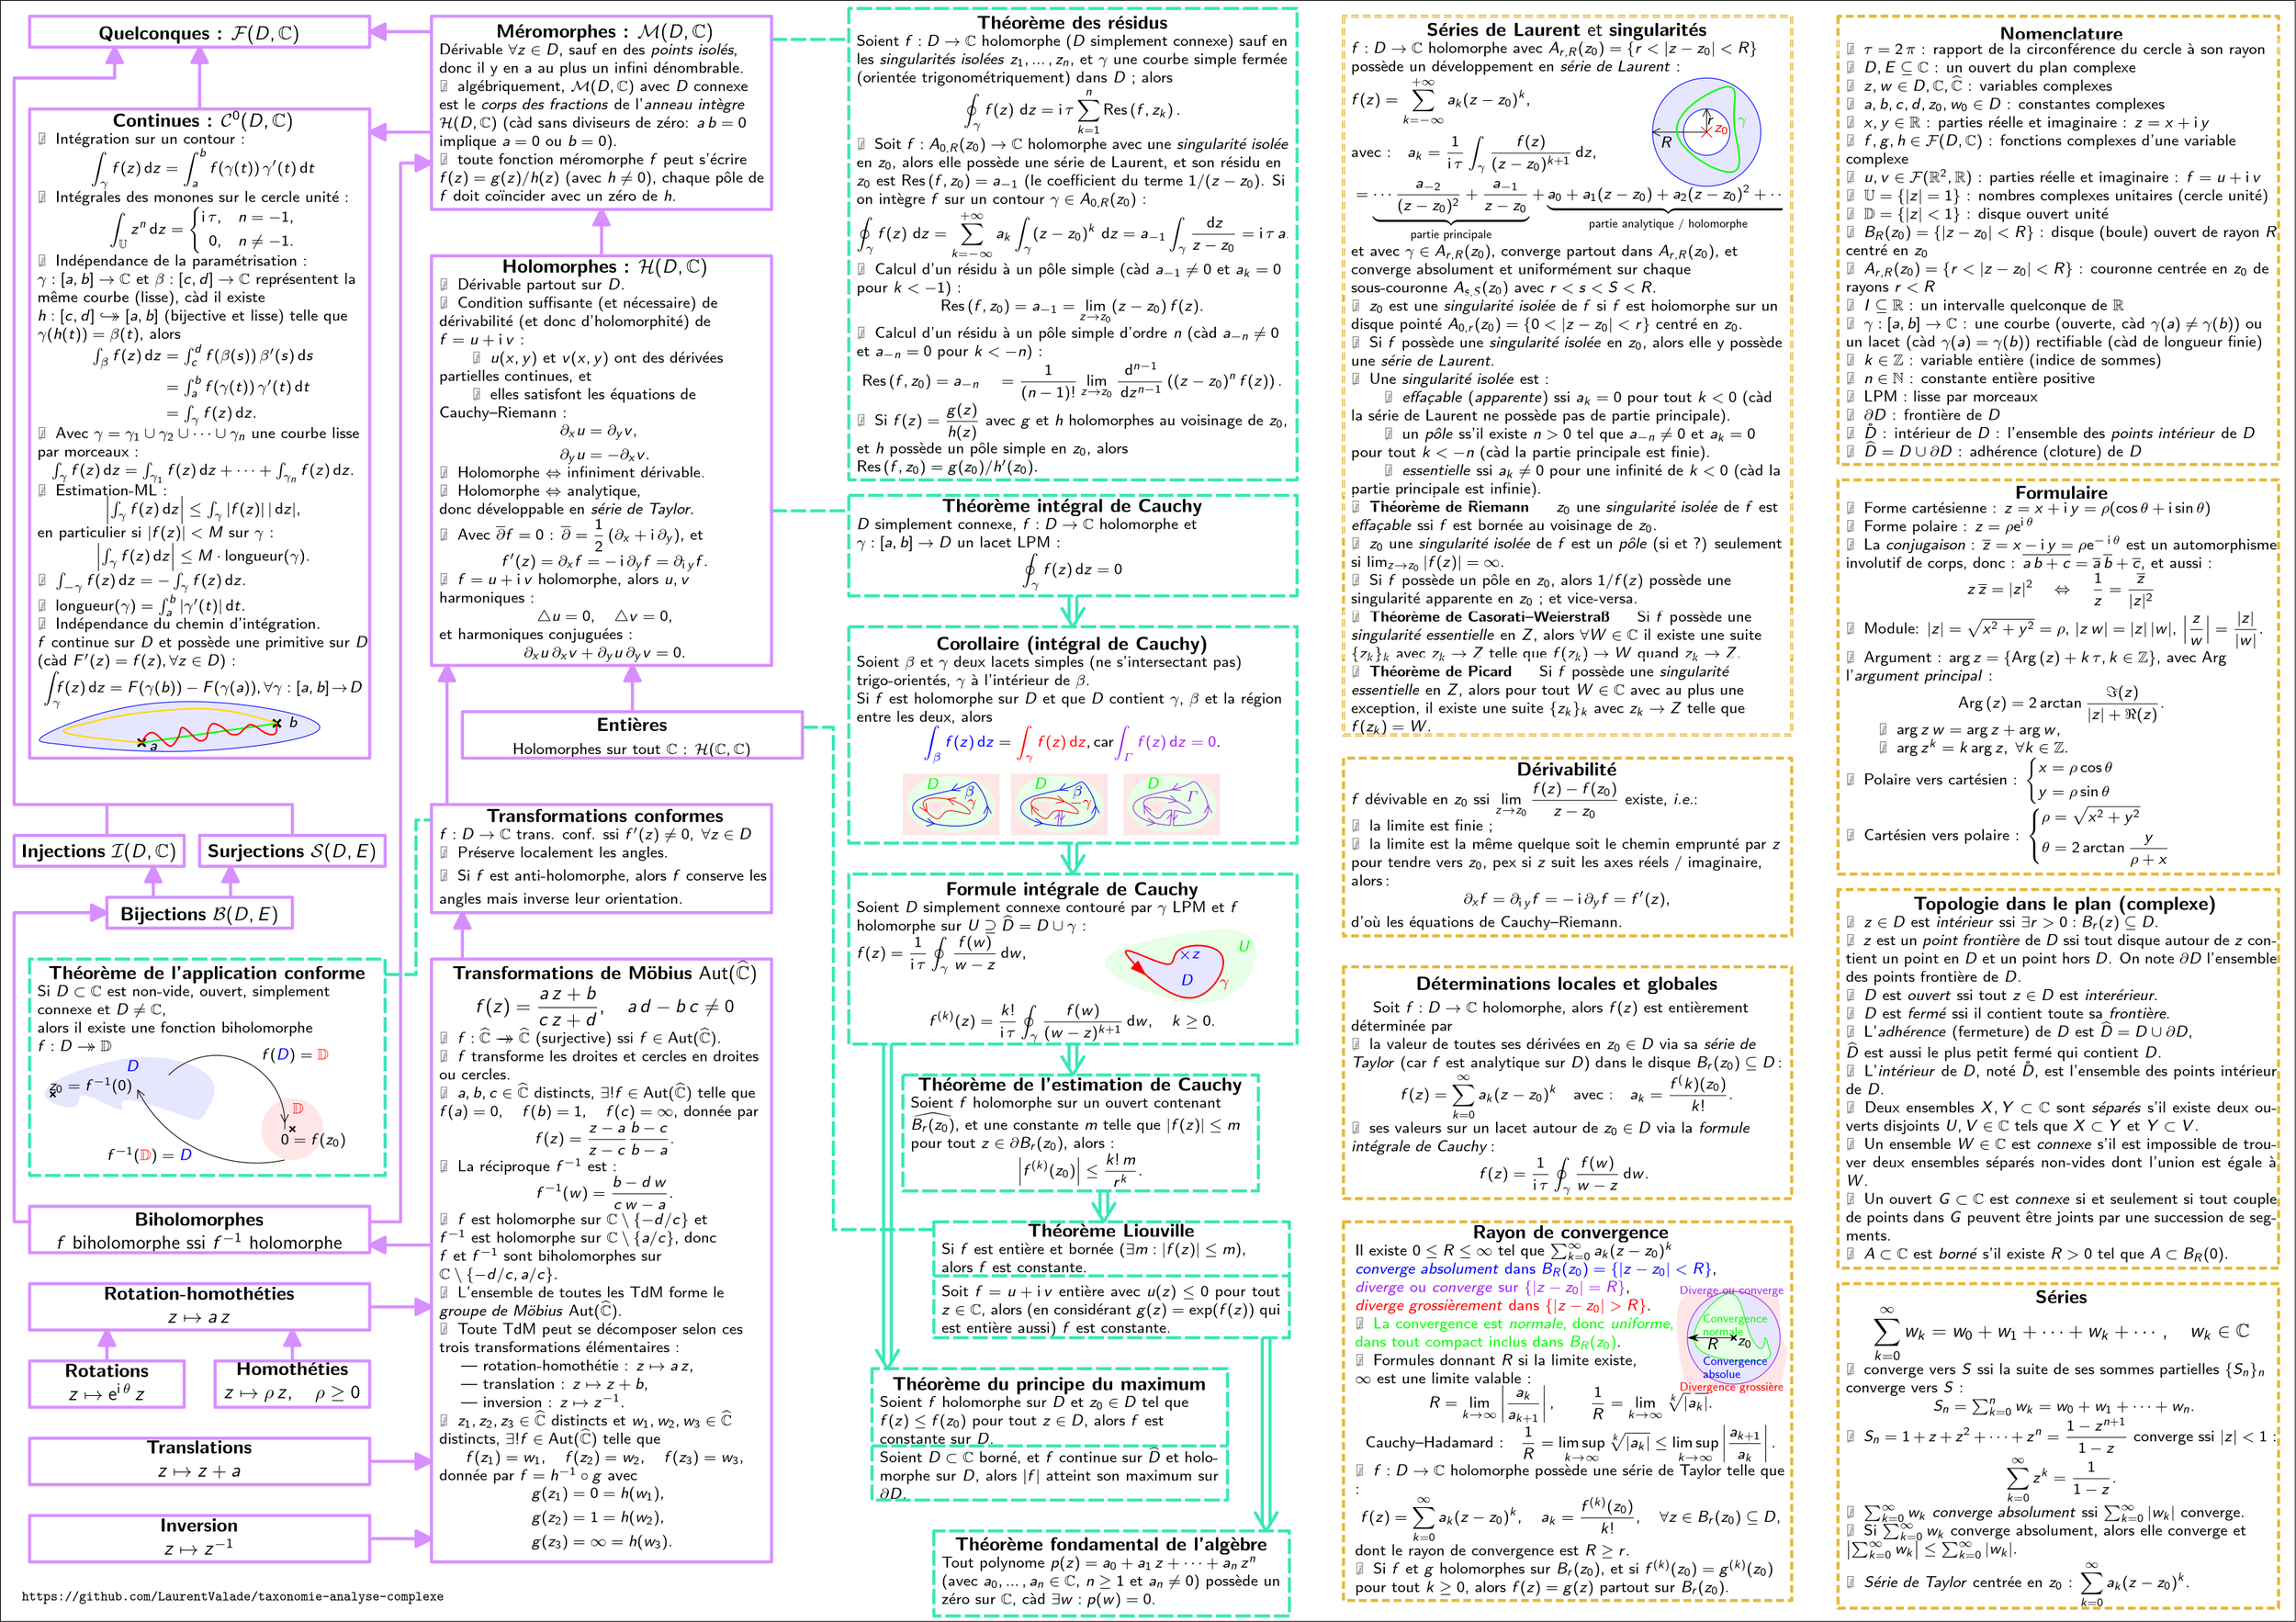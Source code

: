 <?xml version="1.0"?>
<!DOCTYPE ipe SYSTEM "ipe.dtd">
<ipe version="70218" creator="Ipe 7.2.20">
<info created="D:20210206192659" modified="D:20220522003939" title="Taxonomie et propriétés des fonctions complexes" author="Laurent Valade" subject="Analyse complexe" keywords="taxonomie; fonction; complexe; holomorphe; méromorphe; analytique; transformation conforme; biholomorphe; Möbius; Cauchy; Riemann; Taylor; Laurent; harmonique; intégrale; dérivée; série; singularité; pôle; surjection; injection; bijection;"/>
<preamble>
\usepackage{amsmath}
\usepackage{amssymb}

% Changement de l’espace inter-lignes
% https://tex.stackexchange.com/questions/83855
\usepackage{setspace}
%\renewcommand{\baselinestretch}{1}

% Poster ==&gt; font sans-serif par défaut
% Texte sans-serif
% https://tex.stackexchange.com/a/349160/214155
\renewcommand{\familydefault}{\sfdefault}
% Maths sans-serif
% https://tex.stackexchange.com/a/222831/214155
\usepackage{sfmath}


% Pour \rotatebox[origin=c]{90}{Texte}
%\usepackage{graphicx}

% Espace fine pour la multiplication
\mathcode`\*=&quot;8000
{\catcode`\*=\active
\gdef*{\mathclose{}\,\mathopen{}}}

% Hyperliens
%\usepackage{hyperref}
% IPE ne supporte pas hyperref, cf ~/Logiciels/Logiciels.md

% Formule centrée petite
\newcommand{\formula}[1]{%
$
\hspace{\stretch{1}}
{#1}
\hspace{\stretch{1}}
$
}

% Formule centrée grande
\newcommand{\formulabig}[1]{%
$\displaystyle
\hspace{\stretch{1}}
{#1}
\hspace{\stretch{1}}
$
}

% Divers
\newcommand{\textsquare}{$\blacksquare$}
\newcommand{\cad}{càd}
\newcommand{\ie}{\emph{i.e.}}

% Opérateurs et constantes
\newcommand{\dd}{\,\mathrm{d}}
\newcommand{\e}{\mathrm{e}}
\DeclareMathOperator{\ui}{\mathrm{i}}
\newcommand{\length}[1]{\mathrm{longueur}({#1})}
\newcommand{\closure}[1]{\widehat{#1}}
\newcommand{\interior}[1]{\mathring{#1}}  % https://tex.stackexchange.com/a/3270/214155
\newcommand{\boundary}[1]{{\partial #1}}
\newcommand{\ball}[2]{B_{#2}({#1})}  % boule B_R(z_0)
\newcommand{\annulus}[3]{A_{#2,#3}({#1})}  % couronne A_{r,R}(z_0)
\newcommand{\abs}[1]{|{#1}|}
\newcommand{\Abs}[1]{\left|{#1}\right|}
\newcommand{\conj}[1]{\overline{#1}}
\newcommand{\Arg}[1]{\mathrm{Arg}\left({#1}\right)}
\newcommand{\Res}[2]{\mathrm{Res}\left({#1}, {#2}\right)}

% Flèches
\newcommand{\vers}{\rightarrow}  % f : A \vers B
\newcommand{\injecte}{\hookrightarrow}
%\newcommand{\surjecte}{\twoheadrightarrow}
% ^ la pointe de  \twoheadrightarrow  est trop petite par rapport à celle de  \rightarrow  et  \hookrightarrow,
% j’en ai donc créé une sur le modèle de  \bijecte
\newcommand{\surjecte}{\rightarrow\mathrel{\mspace{-15mu}}\rightarrow}
% pour la bijection, cf réponse de egreg au topic
% Double head and hook arrow
% https://tex.stackexchange.com/questions/296151
\newcommand{\bijecte}{\hookrightarrow\mathrel{\mspace{-15mu}}\rightarrow}

% Composition
\newcommand{\comp}{\circ}

% Ensembles
\newcommand{\bbN}{\mathbb{N}}
\newcommand{\bbZ}{\mathbb{Z}}
\newcommand{\bbQ}{\mathbb{Q}}
\newcommand{\bbR}{\mathbb{R}}
\newcommand{\bbC}{\mathbb{C}}
\newcommand{\bbH}{\mathbb{H}}
\newcommand{\unitcircle}{\mathbb{U}}
\newcommand{\unitopendisk}{\mathbb{D}}
\newcommand{\aut}[1]{\mathrm{Aut}({#1})}
\newcommand{\riemannsphere}{\closure{\mathbb{C}}}
</preamble>
<ipestyle name="a3paper">
<symbol name="arrow/arc(spx)">
<path stroke="sym-stroke" fill="sym-stroke" pen="sym-pen">
0 0 m
-1 0.333 l
-1 -0.333 l
h
</path>
</symbol>
<symbol name="arrow/farc(spx)">
<path stroke="sym-stroke" fill="white" pen="sym-pen">
0 0 m
-1 0.333 l
-1 -0.333 l
h
</path>
</symbol>
<symbol name="arrow/ptarc(spx)">
<path stroke="sym-stroke" fill="sym-stroke" pen="sym-pen">
0 0 m
-1 0.333 l
-0.8 0 l
-1 -0.333 l
h
</path>
</symbol>
<symbol name="arrow/fptarc(spx)">
<path stroke="sym-stroke" fill="white" pen="sym-pen">
0 0 m
-1 0.333 l
-0.8 0 l
-1 -0.333 l
h
</path>
</symbol>
<symbol name="mark/circle(sx)" transformations="translations">
<path fill="sym-stroke">
0.6 0 0 0.6 0 0 e
0.4 0 0 0.4 0 0 e
</path>
</symbol>
<symbol name="mark/disk(sx)" transformations="translations">
<path fill="sym-stroke">
0.6 0 0 0.6 0 0 e
</path>
</symbol>
<symbol name="mark/fdisk(sfx)" transformations="translations">
<group>
<path fill="sym-fill">
0.5 0 0 0.5 0 0 e
</path>
<path fill="sym-stroke" fillrule="eofill">
0.6 0 0 0.6 0 0 e
0.4 0 0 0.4 0 0 e
</path>
</group>
</symbol>
<symbol name="mark/box(sx)" transformations="translations">
<path fill="sym-stroke" fillrule="eofill">
-0.6 -0.6 m
0.6 -0.6 l
0.6 0.6 l
-0.6 0.6 l
h
-0.4 -0.4 m
0.4 -0.4 l
0.4 0.4 l
-0.4 0.4 l
h
</path>
</symbol>
<symbol name="mark/square(sx)" transformations="translations">
<path fill="sym-stroke">
-0.6 -0.6 m
0.6 -0.6 l
0.6 0.6 l
-0.6 0.6 l
h
</path>
</symbol>
<symbol name="mark/fsquare(sfx)" transformations="translations">
<group>
<path fill="sym-fill">
-0.5 -0.5 m
0.5 -0.5 l
0.5 0.5 l
-0.5 0.5 l
h
</path>
<path fill="sym-stroke" fillrule="eofill">
-0.6 -0.6 m
0.6 -0.6 l
0.6 0.6 l
-0.6 0.6 l
h
-0.4 -0.4 m
0.4 -0.4 l
0.4 0.4 l
-0.4 0.4 l
h
</path>
</group>
</symbol>
<symbol name="mark/cross(sx)" transformations="translations">
<group>
<path fill="sym-stroke">
-0.43 -0.57 m
0.57 0.43 l
0.43 0.57 l
-0.57 -0.43 l
h
</path>
<path fill="sym-stroke">
-0.43 0.57 m
0.57 -0.43 l
0.43 -0.57 l
-0.57 0.43 l
h
</path>
</group>
</symbol>
<symbol name="arrow/fnormal(spx)">
<path stroke="sym-stroke" fill="white" pen="sym-pen">
0 0 m
-1 0.333 l
-1 -0.333 l
h
</path>
</symbol>
<symbol name="arrow/pointed(spx)">
<path stroke="sym-stroke" fill="sym-stroke" pen="sym-pen">
0 0 m
-1 0.333 l
-0.8 0 l
-1 -0.333 l
h
</path>
</symbol>
<symbol name="arrow/fpointed(spx)">
<path stroke="sym-stroke" fill="white" pen="sym-pen">
0 0 m
-1 0.333 l
-0.8 0 l
-1 -0.333 l
h
</path>
</symbol>
<symbol name="arrow/linear(spx)">
<path stroke="sym-stroke" pen="sym-pen">
-1 0.333 m
0 0 l
-1 -0.333 l
</path>
</symbol>
<symbol name="arrow/fdouble(spx)">
<path stroke="sym-stroke" fill="white" pen="sym-pen">
0 0 m
-1 0.333 l
-1 -0.333 l
h
-1 0 m
-2 0.333 l
-2 -0.333 l
h
</path>
</symbol>
<symbol name="arrow/double(spx)">
<path stroke="sym-stroke" fill="sym-stroke" pen="sym-pen">
0 0 m
-1 0.333 l
-1 -0.333 l
h
-1 0 m
-2 0.333 l
-2 -0.333 l
h
</path>
</symbol>
<symbol name="arrow/mid-normal(spx)">
<path stroke="sym-stroke" fill="sym-stroke" pen="sym-pen">
0.5 0 m
-0.5 0.333 l
-0.5 -0.333 l
h
</path>
</symbol>
<symbol name="arrow/mid-fnormal(spx)">
<path stroke="sym-stroke" fill="white" pen="sym-pen">
0.5 0 m
-0.5 0.333 l
-0.5 -0.333 l
h
</path>
</symbol>
<symbol name="arrow/mid-pointed(spx)">
<path stroke="sym-stroke" fill="sym-stroke" pen="sym-pen">
0.5 0 m
-0.5 0.333 l
-0.3 0 l
-0.5 -0.333 l
h
</path>
</symbol>
<symbol name="arrow/mid-fpointed(spx)">
<path stroke="sym-stroke" fill="white" pen="sym-pen">
0.5 0 m
-0.5 0.333 l
-0.3 0 l
-0.5 -0.333 l
h
</path>
</symbol>
<symbol name="arrow/mid-double(spx)">
<path stroke="sym-stroke" fill="sym-stroke" pen="sym-pen">
1 0 m
0 0.333 l
0 -0.333 l
h
0 0 m
-1 0.333 l
-1 -0.333 l
h
</path>
</symbol>
<symbol name="arrow/mid-fdouble(spx)">
<path stroke="sym-stroke" fill="white" pen="sym-pen">
1 0 m
0 0.333 l
0 -0.333 l
h
0 0 m
-1 0.333 l
-1 -0.333 l
h
</path>
</symbol>
<pen name="heavier" value="0.8"/>
<pen name="fat" value="1.2"/>
<pen name="ultrafat" value="2"/>
<pen name="pen__url" value="0"/>
<pen name="pen__set_box" value="1.6"/>
<pen name="pen__set_inheritence" value="1.6"/>
<pen name="pen__set_to_theorem" value="1.6"/>
<pen name="pen__theorem_box" value="1.6"/>
<pen name="pen__theorem_inheritence" value="1.6"/>
<pen name="pen__definition_box" value="1.6"/>
<symbolsize name="large" value="5"/>
<symbolsize name="small" value="2"/>
<symbolsize name="tiny" value="1.1"/>
<arrowsize name="large" value="10"/>
<arrowsize name="small" value="5"/>
<arrowsize name="tiny" value="3"/>
<color name="red" value="1 0 0"/>
<color name="blue" value="0 0 1"/>
<color name="green" value="0 1 0"/>
<color name="yellow" value="1 1 0"/>
<color name="orange" value="0.89 0.44 0"/>
<color name="gold" value="1 0.843 0"/>
<color name="purple" value="0.627 0.125 0.941"/>
<color name="gray" value="0.745"/>
<color name="brown" value="0.647 0.165 0.165"/>
<color name="navy" value="0 0 0.502"/>
<color name="pink" value="1 0.753 0.796"/>
<color name="seagreen" value="0.18 0.545 0.341"/>
<color name="turquoise" value="0.251 0.878 0.816"/>
<color name="violet" value="0.933 0.51 0.933"/>
<color name="lightblue" value="0.9 0.9 1"/>
<color name="lightcyan" value="0.9 1 1"/>
<color name="lightgreen" value="0.9 1 0.9"/>
<color name="lightyellow" value="1 1 0.9"/>
<color name="color__url" value="1"/>
<color name="magenta" value="1 0 1"/>
<color name="cyan" value="0 1 1"/>
<color name="lightred" value="1 0.9 0.9"/>
<color name="lightmagenta" value="1 0.9 1"/>
<color name="color__set_box_fg" value="0.84 0.56 1"/>
<color name="color__set_inheritence_fg" value="0.84 0.56 1"/>
<color name="color__set_inheritence_bg" value="0.84 0.56 1"/>
<color name="color__set_to_theorem_fg" value="0.23 0.9 0.72"/>
<color name="color__theorem_box_fg" value="0.23 0.9 0.72"/>
<color name="color__theorem_inheritence_fg" value="0.23 0.9 0.72"/>
<color name="color__definition_box_fg" value="0.9 0.72 0.23"/>
<dashstyle name="dotted" value="[1 3] 0"/>
<dashstyle name="dashed" value="[4] 0"/>
<dashstyle name="dash dotted" value="[4 2 1 2] 0"/>
<dashstyle name="dash dot dotted" value="[4 2 1 2 1 2] 0"/>
<dashstyle name="dashstyle__set_to_theorem" value="[8 2] 0"/>
<dashstyle name="dashstyle__theorem_box" value="[8 2] 0"/>
<dashstyle name="dashstyle__definition_box" value="[4 2] 0"/>
<textsize name="large" value="\large"/>
<textsize name="Large" value="\Large"/>
<textsize name="LARGE" value="\LARGE"/>
<textsize name="huge" value="\huge"/>
<textsize name="Huge" value="\Huge"/>
<textsize name="small" value="\small"/>
<textsize name="footnote" value="\footnotesize"/>
<textsize name="tiny" value="\tiny"/>
<textstyle name="center" begin="\begin{center}" end="\end{center}"/>
<textstyle name="itemize" begin="\begin{itemize}" end="\end{itemize}"/>
<textstyle name="item" begin="\begin{itemize}\item{}" end="\end{itemize}"/>
<gridsize name="4 pts" value="4"/>
<gridsize name="8 pts (~3 mm)" value="8"/>
<gridsize name="16 pts (~6 mm)" value="16"/>
<gridsize name="32 pts (~12 mm)" value="32"/>
<gridsize name="10 pts (~3.5 mm)" value="10"/>
<gridsize name="20 pts (~7 mm)" value="20"/>
<gridsize name="14 pts (~5 mm)" value="14"/>
<gridsize name="28 pts (~10 mm)" value="28"/>
<gridsize name="56 pts (~20 mm)" value="56"/>
<gridsize name="1 pts" value="1"/>
<gridsize name="2 pts" value="2"/>
<anglesize name="90 deg" value="90"/>
<anglesize name="60 deg" value="60"/>
<anglesize name="45 deg" value="45"/>
<anglesize name="30 deg" value="30"/>
<anglesize name="22.5 deg" value="22.5"/>
<opacity name="10%" value="0.1"/>
<opacity name="30%" value="0.3"/>
<opacity name="50%" value="0.5"/>
<opacity name="75%" value="0.75"/>
<layout paper="1190 841" origin="0 0" frame="1190 841"/>
<tiling name="falling" angle="-60" step="4" width="1"/>
<tiling name="rising" angle="30" step="4" width="1"/>
</ipestyle>
<page>
<layer name="alpha"/>
<view layers="alpha" active="alpha"/>
<text layer="alpha" matrix="1 0 0 1 -32 4" transformations="translations" pos="48 816" stroke="black" type="label" width="175.342" height="7.473" depth="2.49" valign="baseline">\begin{minipage}{176pt}
\begin{center}
\textbf{Quelconques :} $\mathcal{F}(D, \bbC)$
\end{center}
\end{minipage}</text>
<path matrix="1 0 0 1 -48 0" stroke="color__set_inheritence_fg" pen="pen__set_inheritence">
360 732 m
360 708 l
</path>
<path matrix="1 0 0 1 4 16" stroke="color__set_inheritence_fg" fill="color__set_inheritence_bg" pen="pen__set_inheritence">
100 800 m
96 792 l
104 792 l
104 792 l
h
</path>
<path matrix="0 1 -1 0 992 724" stroke="color__set_inheritence_fg" fill="color__set_inheritence_bg" pen="pen__set_inheritence">
100 800 m
96 792 l
104 792 l
104 792 l
h
</path>
<text matrix="1 0 0 1 180 -216" transformations="translations" pos="48 816" stroke="black" type="label" width="171.357" height="106.794" depth="102.06" valign="baseline">\begin{minipage}{172pt}
\begin{center}
\textbf{Holomorphes :} $\mathcal{H}(D, \bbC)$
\end{center}
%
%
\begin{flushleft}
\begin{footnotesize}
\vspace{-3ex}
%
\textbullet\; Dérivable partout sur $D$. \\
%
\textbullet\; Condition suffisante (et nécessaire) de dérivabilité (et donc d’holomorphité) de $f = u + \ui v$ :\\
\hspace{2em}\textbullet\; $u(x, y)$ et $v(x, y)$ ont des dérivées partielles continues, et \\
\hspace{2em}\textbullet\; elles satisfont les équations de Cauchy--Riemann :\\
\formulabig{%
\begin{aligned}
\partial_x u &amp;= \partial_y v,\\
\partial_y u &amp;= -\partial_x v.
\end{aligned}
} \\
%
\textbullet\; Holomorphe $\Leftrightarrow$ infiniment dérivable. \\
%
\textbullet\; Holomorphe $\Leftrightarrow$ analytique, \\
donc développable en \emph{série de Taylor}. \\
%
\textbullet\; Avec $\overline{\partial} f = 0$ :
$\displaystyle \overline{\partial} = \frac{1}{2} \left(\partial_x + \ui \partial_y\right)$, et \\
\formulabig{%
f’(z) = \partial_x f = - \ui \partial_y f = \partial_{\ui y} f.
} \\
%
\textbullet\; $f = u + \ui v$ holomorphe, alors $u, v$ harmoniques :\\
\formulabig{%
\triangle u = 0, \quad \triangle v = 0,
} \\
et harmoniques conjuguées :\\
\formulabig{%
\partial_x u * \partial_x v + \partial_y u * \partial_y v = 0.
} \\
%
\end{footnotesize}
\end{flushleft}
\end{minipage}</text>
<text matrix="1 0 0 1 908 -104" transformations="translations" pos="48 816" stroke="black" type="label" width="223.163" height="114.551" depth="109.83" valign="baseline">\begin{minipage}{224pt}
\begin{center}
\textbf{Nomenclature}
\end{center}
\vspace{-5ex}
\begin{flushleft}
\begin{footnotesize}
\textbullet\; $\tau = 2 * \pi$ : rapport de la circonférence du cercle à son rayon \\
\textbullet\; $D, E \subseteq \bbC$ : un ouvert du plan complexe \\
\textbullet\; $z, w \in D, \bbC, \riemannsphere$ : variables complexes \\
\textbullet\; $a, b, c, d, z_0, w_0 \in D$ : constantes complexes \\
\textbullet\; $x, y \in \bbR$ : parties réelle et imaginaire : $z = x + \ui y$ \\
\textbullet\; $f, g, h \in \mathcal{F}(D, \bbC)$ : fonctions complexes d’une variable complexe \\
\textbullet\; $u, v \in \mathcal{F}(\bbR^2, \bbR)$ : parties réelle et imaginaire : $f = u + \ui v$ \\
\textbullet\; $\unitcircle = \left\{|z| = 1\right\}$ : nombres complexes unitaires (cercle unité) \\
\textbullet\; $\unitopendisk = \left\{|z| &lt; 1\right\}$ : disque ouvert unité \\
\textbullet\; $\ball{z_0}{R} = \{|z - z_0| &lt; R\}$ : disque (boule) ouvert de rayon $R$ centré en $z_0$ \\
\textbullet\; $\annulus{z_0}{r}{R} = \{r &lt; |z - z_0| &lt; R\}$ : couronne centrée en $z_0$ de rayons $r &lt; R$ \\
\textbullet\; $I \subseteq \bbR$ : un intervalle quelconque de $\bbR$ \\
\textbullet\; $\gamma : [a, b] \vers \bbC$ : une courbe (ouverte, càd $\gamma(a) \neq \gamma(b)$) ou un lacet (càd $\gamma(a) = \gamma(b)$) rectifiable (càd de longueur finie) \\
\textbullet\; $k \in \bbZ$ : variable entière (indice de sommes) \\
\textbullet\; $n \in \bbN$ : constante entière positive \\
\textbullet\; LPM : lisse par morceaux \\
\textbullet\; $\boundary{D}$ : frontière de $D$ \\
\textbullet\; $\interior{D}$ : intérieur de $D$ : l’ensemble des \emph{points intérieur} de $D$ \\
\textbullet\; $\closure{D} = D \cup \boundary{D}$ : adhérence (cloture) de $D$ \\
\end{footnotesize}
\end{flushleft}
\end{minipage}</text>
<text matrix="1 0 0 1 192 -360" transformations="translations" pos="48 816" stroke="black" type="label" width="175.342" height="12.916" depth="7.95" valign="baseline">\begin{minipage}{176pt}
\begin{center}
\textbf{Entières}
\\
\begin{footnotesize}
Holomorphes sur tout $\bbC$ : $\mathcal{H}(\bbC, \bbC)$
\end{footnotesize}
\end{center}
\end{minipage}</text>
<path matrix="1 0 0 1 -40 16" stroke="color__set_inheritence_fg" fill="color__set_inheritence_bg" pen="pen__set_inheritence">
100 800 m
96 792 l
104 792 l
104 792 l
h
</path>
<text matrix="1 0 0 1 59.9905 -419.304" transformations="translations" pos="48 816" stroke="black" type="label" width="87.671" height="7.473" depth="2.49" valign="baseline">\begin{minipage}{88pt}
\begin{center}
\textbf{Surjections} $\mathcal{S}(D, E)$
\end{center}
\end{minipage}</text>
<text matrix="1 0 0 1 12 -452" transformations="translations" pos="48 816" stroke="black" type="label" width="87.671" height="7.473" depth="2.49" valign="baseline">\begin{minipage}{88pt}
\begin{center}
\textbf{Bijections} $\mathcal{B}(D, E)$
\end{center}
\end{minipage}</text>
<text matrix="1 0 0 1.32949 -40 -688.181" transformations="translations" pos="48 816" stroke="black" type="label" width="87.671" height="7.473" depth="2.49" valign="baseline">\begin{minipage}{88pt}
\begin{center}
\textbf{Injections} $\mathcal{I}(D, \bbC)$
\end{center}
\end{minipage}</text>
<text matrix="1 0 0 1 180 -422" transformations="translations" pos="48 816" stroke="black" type="label" width="171.357" height="27.793" depth="22.85" valign="baseline">\begin{minipage}{172pt}
\begin{center}
\textbf{Transformations conformes} \\
\end{center}
%
\begin{flushleft}
\begin{footnotesize}
\vspace{-3ex}
$f : D \vers \bbC$ trans. conf. ssi $f’(z) \neq 0, \; \forall z \in D$
\\
%
\textbullet\; Préserve localement les angles.
\\
%
\textbullet\; Si $f$ est anti-holomorphe, alors $f$ conserve les angles mais inverse leur orientation.
%
\end{footnotesize}
\end{flushleft}
\end{minipage}</text>
<path matrix="1 0 0 1 132 -304" stroke="color__set_inheritence_fg" fill="color__set_inheritence_bg" pen="pen__set_inheritence">
100 800 m
96 792 l
104 792 l
104 792 l
h
</path>
<text matrix="1 0 0 1 -32 -616" transformations="translations" pos="48 816" stroke="black" type="label" width="175.342" height="12.891" depth="7.92" valign="baseline">\begin{minipage}{176pt}
\begin{center}
\textbf{Biholomorphes} \\
$f$ biholomorphe ssi $f^{-1}$ holomorphe
\end{center}
\end{minipage}</text>
<text matrix="1 0 0 1 180 -628" transformations="translations" pos="48 816" stroke="black" type="label" width="171.357" height="155.315" depth="150.7" valign="baseline">\begin{minipage}{172pt}
\begin{center}
\textbf{Transformations de Möbius} $\aut{\riemannsphere}$ \\
$\displaystyle f(z) = \frac{a * z + b}{c * z + d}, \quad a * d - b * c \neq 0$
\end{center}
%
%
\begin{flushleft}
\begin{footnotesize}
\vspace{-3ex}
%
\textbullet\; $f : \riemannsphere \surjecte \riemannsphere$ (surjective) ssi $f \in \mathrm{Aut}(\riemannsphere)$.
\\
%
\textbullet\; $f$ transforme les droites et cercles en droites ou cercles. \\
%
\textbullet\;  $a, b, c \in \riemannsphere$ distincts, $\exists! f \in \aut{\riemannsphere}$ telle que \\
$f(a) = 0, \quad f(b) = 1, \quad f(c) = \infty$, donnée par \\
\formulabig{%
f(z) = \frac{z - a}{z - c} \frac{b - c}{b - a}.
}
\\
%
\textbullet\; La réciproque $f^{-1}$ est : \\
\formulabig{%
f^{-1}(w) = \frac{b - d * w}{c * w - a}.
}
\\
%
\textbullet\; $f$ est holomorphe sur $\bbC \setminus \{-d/c\}$ et \\
$f^{-1}$ est holomorphe sur $\bbC \setminus \{a/c\}$, donc \\
$f$ et $f^{-1}$ sont biholomorphes sur $\bbC \setminus \{-d/c, a/c\}$.
\\
%
\textbullet\; L’ensemble de toutes les TdM forme le \emph{groupe de Möbius} $\aut{\riemannsphere}$.
\\
%
\textbullet\; Toute TdM peut se décomposer selon ces trois transformations élémentaires : \\
\hspace{1em} --- rotation-homothétie : $z \mapsto a * z$, \\
\hspace{1em} --- translation : $z \mapsto z + b$, \\
\hspace{1em} --- inversion : $z \mapsto z^{-1}$.
\\
%
\textbullet\; $z_1, z_2, z_3 \in \riemannsphere$ distincts et $w_1, w_2, w_3 \in \riemannsphere$ distincts, $\exists! f \in \aut{\riemannsphere}$ telle que \\
\formula{%
f(z_1) = w_1, \quad f(z_2) = w_2, \quad f(z_3) = w_3,
} \\
donnée par $f = h^{-1} \comp g$ avec  \\
\formula{%
\begin{aligned}
g(z_1) &amp;= 0 = h(w_1), \\
g(z_2) &amp;= 1 = h(w_2), \\
g(z_3) &amp;= \infty = h(w_3).
\end{aligned}
}
%
\end{footnotesize}
\end{flushleft}
\end{minipage}</text>
<text matrix="1 0 0 1.32949 -32 -922.181" transformations="translations" pos="48 816" stroke="black" type="label" width="175.342" height="11.924" depth="6.95" valign="baseline">\begin{minipage}{176pt}
\begin{center}
\textbf{Rotation-homothéties} \\
$z \mapsto a * z$
\end{center}
\end{minipage}</text>
<text matrix="1 0 0 1.32949 -32 -1002.18" transformations="translations" pos="48 816" stroke="black" type="label" width="175.342" height="12.334" depth="7.37" valign="baseline">\begin{minipage}{176pt}
\begin{center}
\textbf{Translations} \\
$z \mapsto z + a$
\end{center}
\end{minipage}</text>
<text matrix="1 0 0 1.32949 -32 -1042.18" transformations="translations" pos="48 816" stroke="black" type="label" width="175.342" height="11.924" depth="6.95" valign="baseline">\begin{minipage}{176pt}
\begin{center}
\textbf{Inversion} \\
$z \mapsto z^{-1}$
\end{center}
\end{minipage}</text>
<path matrix="1 0 0 1 212 -68" stroke="color__set_inheritence_fg" fill="color__set_inheritence_bg" pen="pen__set_inheritence">
100 800 m
96 792 l
104 792 l
104 792 l
h
</path>
<text matrix="1 0 0 1 -28 -190" transformations="translations" pos="48 816" stroke="black" type="label" width="171.357" height="156.992" depth="152.37" valign="baseline">\begin{minipage}{172pt}
\begin{center}
\textbf{Continues :} $\mathcal{C}^0(D, \bbC)$
\end{center}
\begin{footnotesize}
\begin{flushleft}
\vspace{-3ex}
%
\textbullet\; Intégration sur un contour : \\
\formulabig{%
\int_\gamma f(z) \dd z = \int_a^b f(\gamma(t)) * \gamma’(t) \dd t
}
\\
%
\textbullet\; Intégrales des monones sur le cercle unité :\\
\formulabig{%
\int_{\unitcircle} z^n \dd z =
\left\{\begin{aligned}
\ui \tau, &amp;\quad n = -1, \\
0, &amp;\quad n \neq -1.
\end{aligned}\right.
}
\\
%
\textbullet\; Indépendance de la paramétrisation : $\gamma : [a, b] \vers \bbC$ et $\beta : [c, d] \vers \bbC$ représentent la même courbe (lisse), càd il existe $h : [c, d] \bijecte [a, b]$ (bijective et lisse) telle que $\gamma(h(t)) = \beta(t)$, alors \\
\formula{%
\begin{aligned}
\textstyle \int_\beta f(z) \dd z
&amp;= \textstyle \int_c^d f(\beta(s)) * \beta&apos;(s) \dd s \\
&amp;= \textstyle \int_a^b f(\gamma(t)) * \gamma&apos;(t) \dd t \\
&amp;= \textstyle \int_\gamma f(z) \dd z.
\end{aligned}
}
\\
%
\textbullet\; Avec $\gamma = \gamma_1 \cup \gamma_2 \cup \cdots \cup \gamma_n$ une courbe lisse par morceaux : \\
\formula{%
\int_\gamma f(z) \dd z = \int_{\gamma_1} f(z) \dd z + \cdots + \int_{\gamma_n} f(z) \dd z.
}
\\
%
\textbullet\; Estimation-ML : \\
\formula{%
\Abs{\int_\gamma f(z) \dd z} \leq \int_\gamma \abs{f(z)} * \abs{\dd z},
} \\
en particulier si $\abs{f(z)} &lt; M$ sur $\gamma$ : \\
\formula{%
\Abs{\int_\gamma f(z) \dd z} \leq M \cdot \length{\gamma}.
}
\\
%
\textbullet\; $\int_{-\gamma} f(z) \dd z = - \int_\gamma f(z) \dd z$.
\\
%
\textbullet\; $\length{\gamma} = \int_a^b \abs{\gamma&apos;(t)} \dd t$.
\\
%
\textbullet\; Indépendance du chemin d’intégration. \\
$f$ continue sur $D$ et possède une primitive sur $D$ (càd $F&apos;(z) = f(z), \forall z \in D$) : \\
\formulabig{%
\int_\gamma \!\!\! f(z) \dd z = F(\gamma(b)) - F(\gamma(a)),
\forall \gamma : [a, b] \! \vers \! D
}
%
\end{flushleft}
\end{footnotesize}
\end{minipage}</text>
<text matrix="1 0 0 1 396 -260" transformations="translations" pos="48 816" stroke="black" type="label" width="223.163" height="26.244" depth="21.3" valign="baseline">\begin{minipage}{224pt}
\begin{center}
\textbf{Théorème intégral de Cauchy}
\end{center}
\begin{footnotesize}
\begin{flushleft}
\vspace{-3ex}
$D$ simplement connexe, $f : D \vers \bbC$ holomorphe et $\gamma : [a, b] \vers D$ un lacet LPM : \\
\formulabig{%
\oint_\gamma f(z) \dd z = 0
}
\end{flushleft}
\end{footnotesize}
\end{minipage}</text>
<path matrix="0 -1 1 0 -744 468" stroke="color__set_inheritence_fg" fill="color__set_inheritence_bg" pen="pen__set_inheritence">
100 800 m
96 792 l
104 792 l
104 792 l
h
</path>
<path matrix="1 0 0 1 460 276" stroke="black" cap="1">
372 448 m
372 448 l
</path>
<path matrix="1 0 0 1 460 276" stroke="black" cap="1">
372 448 m
372 448 l
</path>
<path stroke="color__set_inheritence_fg" pen="pen__set_inheritence">
104 816 m
104 784 l
</path>
<group matrix="1 0 0 1 -40 -22">
<path stroke="blue" fill="lightblue">
56 480
106 500
168 500
232 484
136 470
64 478
64 478 u
</path>
<text matrix="1 0 0 1 -430 -86" transformations="translations" pos="620 572" stroke="black" type="label" width="4.624" height="5.535" depth="0" valign="baseline" size="footnote" style="math">b</text>
<group matrix="1 0 0 1 -254 -266">
<path stroke="black" pen="fat">
436 756 m
440 752 l
</path>
<path stroke="black" pen="fat">
436 752 m
440 756 l
</path>
</group>
<text matrix="1 0 0 1 -502 -98" transformations="translations" pos="620 572" stroke="black" type="label" width="4.137" height="3.542" depth="0" valign="baseline" size="footnote" style="math">a</text>
<group matrix="1 0 0 1 -324 -276">
<path stroke="black" pen="fat">
436 756 m
440 752 l
</path>
<path stroke="black" pen="fat">
436 752 m
440 756 l
</path>
</group>
<path stroke="green" fill="black" pen="heavier">
114 478 m
184 488 l
</path>
<path stroke="gold" pen="heavier">
114 478 m
68 482
76 486
86 488
100 492
134 496
160 496
184 488 c
</path>
<path stroke="red" pen="heavier">
114 478 m
118 486
124 480
128 476
130 476
134 482
134 486
136 486
140 482
144 478
148 480
148 484
150 488
152 488
156 486
158 484
160 482
164 482
166 484
168 486
170 488
174 486
176 484
180 482
184 482
184 486
184 488 c
</path>
</group>
<path matrix="0 -1 1 0 -576 856" stroke="color__set_inheritence_fg" fill="color__set_inheritence_bg" pen="pen__set_inheritence">
100 800 m
96 792 l
104 792 l
104 792 l
h
</path>
<path matrix="1 0 0 1 -48 0" stroke="color__set_inheritence_fg" pen="pen__set_inheritence">
280 496 m
280 424 l
</path>
<path matrix="1 0 0 1 140 -432" stroke="color__set_inheritence_fg" fill="color__set_inheritence_bg" pen="pen__set_inheritence">
100 800 m
96 792 l
104 792 l
104 792 l
h
</path>
<path matrix="1 0 0 1 -32 4" stroke="color__set_inheritence_fg" pen="pen__set_inheritence">
272 364 m
272 340 l
</path>
<path matrix="0 1 -1 0 992 96" stroke="color__set_inheritence_fg" fill="color__set_inheritence_bg" pen="pen__set_inheritence">
100 800 m
96 792 l
104 792 l
104 792 l
h
</path>
<path matrix="0 1 -1 0 992 672" stroke="color__set_inheritence_fg" fill="color__set_inheritence_bg" pen="pen__set_inheritence">
100 800 m
96 792 l
104 792 l
104 792 l
h
</path>
<path stroke="color__set_inheritence_fg" pen="pen__set_inheritence">
192 772 m
224 772 l
</path>
<text matrix="1 0 0 1 396 -105" transformations="translations" pos="48 816" stroke="black" type="label" width="223.163" height="121.351" depth="116.66" valign="baseline">\begin{minipage}{224pt}
\begin{center}
\textbf{Théorème des résidus}
\end{center}
\begin{footnotesize}
\begin{flushleft}
\vspace{-3ex}
Soient $f : D \vers \bbC$ holomorphe ($D$ simplement connexe) sauf en les \emph{singularités isolées} $z_{1}, \ldots, z_{n}$, et $\gamma$ une courbe simple fermée (orientée trigonométriquement) dans $D$ ; alors
\\
\formulabig{%
\oint_{\gamma} f(z) \,\dd z = \ui \tau \sum_{k = 1}^{n} \Res{f}{z_{k}}.
}
\\
%
\textbullet\; Soit $f : \annulus{z_0}{0}{R} \vers \bbC$ holomorphe avec une \emph{singularité isolée} en $z_0$, alors elle possède une série de Laurent, et son résidu en $z_{0}$ est $\Res{f}{z_{0}} = a_{-1}$ (le coefficient du terme $1 / (z - z_{0})$.
Si on intègre $f$ sur un contour $\gamma \in \annulus{z_0}{0}{R}$ : \\
\formulabig{%
\oint_\gamma f(z) \,\dd z
	= \sum_{k = -\infty}^{+\infty} a_k \int_\gamma (z - z_0)^k \,\dd z
	= a_{-1} \int_\gamma \frac{\dd z}{z - z_0}
	= \ui \tau * a_{-1}
}
\\
%
\textbullet\; Calcul d’un résidu à un pôle simple (\cad{} $a_{-1} \neq 0$ et $a_{k} = 0$ pour $k &lt; -1$) :
\\
\formulabig{%
\Res{f}{z_{0}} = a_{-1} = \lim_{z \rightarrow z_{0}} (z - z_{0}) * f(z).
}
\\
%
\textbullet\; Calcul d’un résidu à un pôle simple d’ordre~$n$ (\cad{} $a_{-n} \neq 0$ et $a_{-n} = 0$ pour $k &lt; -n$) :
\\
\formulabig{%
\Res{f}{z_{0}} = a_{-n}
}
\formulabig{%
= \frac{1}{(n - 1)!} \lim_{z \rightarrow z_{0}}  \frac{\dd^{n-1}}{\dd z^{n-1}} \left( (z - z_{0})^{n} * f(z) \right).
}
\\
%
\textbullet\; Si $f(z) = \dfrac{g(z)}{h(z)}$ avec $g$ et $h$ holomorphes au voisinage de $z_{0}$, et $h$ possède un pôle simple en $z_{0}$, alors $\Res{f}{z_{0}} = g(z_{0}) / h&apos;(z_{0})$.
\end{flushleft}
\end{footnotesize}
\end{minipage}</text>
<path stroke="color__set_inheritence_fg" pen="pen__set_inheritence">
192 824 m
224 824 l
</path>
<path matrix="1 0 0 1 -48 20" stroke="color__set_inheritence_fg" pen="pen__set_inheritence">
376 476 m
376 452 l
</path>
<path matrix="1 0 0 1 228 -304" stroke="color__set_inheritence_fg" fill="color__set_inheritence_bg" pen="pen__set_inheritence">
100 800 m
96 792 l
104 792 l
104 792 l
h
</path>
<path matrix="1 0 0 1 -16 -40" stroke="color__set_inheritence_fg" pen="pen__set_inheritence">
72 464 m
72 448 l
</path>
<path matrix="1 0 0 1 -20 -408" stroke="color__set_inheritence_fg" fill="color__set_inheritence_bg" pen="pen__set_inheritence">
100 800 m
96 792 l
104 792 l
104 792 l
h
</path>
<path matrix="1 0 0 1 -16 -40" stroke="color__set_inheritence_fg" pen="pen__set_inheritence">
96 432 m
96 416 l
</path>
<path matrix="1 0 0 1 20 -408" stroke="color__set_inheritence_fg" fill="color__set_inheritence_bg" pen="pen__set_inheritence">
100 800 m
96 792 l
104 792 l
104 792 l
h
</path>
<path matrix="1 0 0 1 -24 -40" stroke="color__set_inheritence_fg" pen="pen__set_inheritence">
144 432 m
144 416 l
</path>
<text matrix="1 0 0 1.32949 -32 -962.181" transformations="translations" pos="48 816" stroke="black" type="label" width="79.701" height="11.924" depth="6.95" valign="baseline">\begin{minipage}{80pt}
\begin{center}
\textbf{Rotations} \\
$z \mapsto \e^{\ui \theta} * z$
\end{center}
\end{minipage}</text>
<text matrix="1 0 0 1.32949 64 -962.181" transformations="translations" pos="48 816" stroke="black" type="label" width="79.701" height="12.891" depth="7.92" valign="baseline">\begin{minipage}{80pt}
\begin{center}
\textbf{Homothéties} \\
$z \mapsto \rho * z, \quad \rho \geq 0$
\end{center}
\end{minipage}</text>
<path matrix="1 0 0 1 -16 -120" stroke="color__set_box_fg" pen="pen__set_box">
32 296 m
32 272 l
208 272 l
208 296 l
h
</path>
<path matrix="1 0 0 1 -32 -108" stroke="color__set_box_fg" pen="pen__set_box">
48 244 m
48 220 l
128 220 l
128 244 l
h
</path>
<path matrix="1 0 0 1 96 -56" stroke="color__set_box_fg" pen="pen__set_box">
16 192 m
16 168 l
96 168 l
96 192 l
h
</path>
<path matrix="1 0 0 1 -16 -44" stroke="color__set_box_fg" pen="pen__set_box">
32 140 m
32 116 l
208 116 l
208 140 l
h
</path>
<path matrix="1 0 0 1 -16 -32" stroke="color__set_box_fg" pen="pen__set_box">
32 88 m
32 64 l
208 64 l
208 88 l
h
</path>
<path matrix="0 -1 1 0 -576 264" stroke="color__set_inheritence_fg" fill="color__set_inheritence_bg" pen="pen__set_inheritence">
100 800 m
96 792 l
104 792 l
104 792 l
h
</path>
<path matrix="1 0 0 1 0 -8" stroke="color__set_inheritence_fg" pen="pen__set_inheritence">
224 172 m
192 172 l
</path>
<path matrix="0 -1 1 0 -576 184" stroke="color__set_inheritence_fg" fill="color__set_inheritence_bg" pen="pen__set_inheritence">
100 800 m
96 792 l
104 792 l
104 792 l
h
</path>
<path matrix="1 0 0 1 0 -8" stroke="color__set_inheritence_fg" pen="pen__set_inheritence">
224 92 m
192 92 l
</path>
<path matrix="0 -1 1 0 -576 144" stroke="color__set_inheritence_fg" fill="color__set_inheritence_bg" pen="pen__set_inheritence">
100 800 m
96 792 l
104 792 l
104 792 l
h
</path>
<path matrix="1 0 0 1 0 -8" stroke="color__set_inheritence_fg" pen="pen__set_inheritence">
224 52 m
192 52 l
</path>
<path matrix="1 0 0 1 -44 -648" stroke="color__set_inheritence_fg" fill="color__set_inheritence_bg" pen="pen__set_inheritence">
100 800 m
96 792 l
104 792 l
104 792 l
h
</path>
<path matrix="1 0 0 1 -16 -120" stroke="color__set_inheritence_fg" pen="pen__set_inheritence">
72 272 m
72 256 l
</path>
<path matrix="1 0 0 1 52 -648" stroke="color__set_inheritence_fg" fill="color__set_inheritence_bg" pen="pen__set_inheritence">
100 800 m
96 792 l
104 792 l
104 792 l
h
</path>
<path matrix="1 0 0 1 -16 -120" stroke="color__set_inheritence_fg" pen="pen__set_inheritence">
168 272 m
168 256 l
</path>
<path matrix="1 0 0 1 -8 0" stroke="color__definition_box_fg" dash="dashstyle__definition_box" pen="pen__definition_box">
960 832 m
960 600 l
1188 600 l
1188 832 l
h
</path>
<path stroke="color__set_to_theorem_fg" dash="dashstyle__set_to_theorem" pen="pen__set_to_theorem">
400 820 m
440 820 l
</path>
<path stroke="color__set_to_theorem_fg" dash="dashstyle__set_to_theorem" pen="pen__set_to_theorem">
400 576 m
440 576 l
</path>
<path stroke="color__set_to_theorem_fg" dash="dashstyle__set_to_theorem" pen="pen__set_to_theorem">
416 464 m
432 464 l
432 204 l
484 204 l
484 204 l
484 204 l
</path>
<path stroke="color__definition_box_fg" dash="dashstyle__definition_box" pen="pen__definition_box">
696 832 m
696 460 l
928 460 l
928 832 l
h
</path>
<group matrix="1 0 0 1 724 180">
<path stroke="blue" fill="lightblue">
28 0 0 28 160 592 e
</path>
<path stroke="blue" fill="white">
12 0 0 12 160 592 e
</path>
<path matrix="0.707107 0.707107 -0.707107 0.707107 465.47 60.2557" stroke="red">
160 596 m
160 588 l
</path>
<path matrix="0.707107 0.707107 -0.707107 0.707107 465.47 60.2557" stroke="red">
156 592 m
164 592 l
</path>
<text matrix="1 0 0 1 116 -224" transformations="translations" pos="48 816" stroke="black" type="label" width="7.354" height="3.55" depth="1.17" valign="baseline" size="footnote" style="math">{\color{red}z_0}</text>
<path stroke="black">
160 592 m
160 604 l
</path>
<path matrix="0.5 0 0 1 80 -8" stroke="black">
156 608 m
160 612 l
164 608 l
</path>
<text matrix="1 0 0 1 112 -220" transformations="translations" pos="48 816" stroke="black" type="label" width="3.763" height="3.542" depth="0" valign="baseline" size="footnote" style="math">r</text>
<path stroke="black" fill="lightblue">
160 592 m
132 592 l
</path>
<path matrix="0 0.5 -1 0 744 512" stroke="black">
156 608 m
160 612 l
164 608 l
</path>
<text matrix="1 0 0 1 128 -220" transformations="translations" pos="48 816" stroke="black" type="label" width="4.832" height="3.431" depth="1.55" valign="baseline" size="footnote" style="math">{\color[rgb]{0,1,0}\gamma}</text>
<text matrix="1 0 0 1 88 -232" transformations="translations" pos="48 816" stroke="black" type="label" width="6.127" height="5.535" depth="0" valign="baseline" size="footnote" style="math">R</text>
<path stroke="green" pen="heavier">
176 612
172 596
184 560
128 592
172 620 u
</path>
</group>
<text matrix="1 0 0 1 652 -174" transformations="translations" pos="48 816" stroke="black" type="label" width="223.163" height="186.671" depth="182.13" valign="baseline">\begin{minipage}{224pt}
\begin{center}
\textbf{Séries de Laurent} et \textbf{singularités}
\end{center}
\begin{footnotesize}
\begin{flushleft}
\vspace{-3ex}
$f : D \vers \bbC$ holomorphe avec $\annulus{z_0}{r}{R} = \{r &lt; \abs{z - z_0} &lt; R\}$ possède un développement en \emph{série de Laurent} : \\
\formulabig{%
\begin{aligned}
&amp;f(z) = \sum_{k = -\infty}^{+\infty} a_k (z - z_0)^k, \\
&amp;\text{avec :}\quad a_k = \frac{1}{\ui \tau} \int_\gamma \frac{f(z)}{(z - z_0)^{k + 1}} \dd z, \\
&amp;= \underbrace{
	\cdots
	\frac{a_{-2}}{(z - z_0)^2}
	+ \frac{a_{-1}}{z - z_0}}_{\text{partie principale}}
	+ \underbrace{a_0
	+ a_1 (z - z_0)
	+ a_2 (z - z_0)^2
	+ \cdots}_{\text{partie analytique / holomorphe}}
\end{aligned}
} \\
et avec $\gamma \in \annulus{z_0}{r}{R}$, converge partout dans $\annulus{z_0}{r}{R}$, et converge absolument et uniformément sur chaque sous-couronne $\annulus{z_0}{s}{S}$ avec $r &lt; s &lt; S &lt; R$. \\
%
\textbullet\; $z_0$ est une \emph{singularité isolée} de $f$ si $f$ est holomorphe sur un disque pointé $\annulus{z_0}{0}{r} = \{0 &lt; \abs{z - z_0} &lt; r\}$ centré en $z_0$. \\
%
\textbullet\; Si $f$ possède une \emph{singularité isolée} en $z_0$, alors elle y possède une \emph{série de Laurent}. \\
%
\textbullet\; Une \emph{singularité isolée} est : \\
\hspace{2em}\textbullet\; \emph{effaçable} (\emph{apparente}) ssi $a_k = 0$ pour tout $k &lt; 0$ (càd la série de Laurent ne possède pas de partie principale). \\
\hspace{2em}\textbullet\; un \emph{pôle} ss’il existe $n &gt; 0$ tel que $a_{-n} \neq 0$ et $a_{k} = 0$ pour tout $k &lt; -n$ (càd la partie principale est finie). \\
\hspace{2em}\textbullet\; \emph{essentielle} ssi $a_k \neq 0$ pour une infinité de $k &lt; 0$ (càd la partie principale est infinie). \\
%
\textbullet\; \textbf{Théorème de Riemann} \hspace{1em} $z_0$ une \emph{singularité isolée} de $f$ est \emph{effaçable} ssi $f$ est bornée au voisinage de $z_0$. \\
%
\textbullet\; $z_0$ une \emph{singularité isolée} de $f$ est un \emph{pôle} (si et ?) seulement si $\lim_{z \to z_0} \abs{f(z)} = \infty$. \\
%
\textbullet\; Si $f$ possède un pôle en $z_0$, alors $1 / f(z)$ possède une singularité apparente en $z_0$ ; et vice-versa. \\
%
\textbullet\; \textbf{Théorème de Casorati--Weierstraß} \hspace{1em} Si $f$ possède une \emph{singularité essentielle} en $Z$, alors $\forall W \in \bbC$ il existe une suite $\{z_k\}_k$ avec $z_k \to Z$ telle que $f(z_k) \to W$ quand $z_k \to Z$. \\
%
\textbullet\; \textbf{Théorème de Picard} \hspace{1em} Si $f$ possède une \emph{singularité essentielle} en $Z$, alors pour tout $W \in \bbC$ avec au plus une exception, il existe une suite $\{z_k\}_k$ avec $z_k \to Z$ telle que $f(z_k) = W$. \\
%
\end{flushleft}
\end{footnotesize}
\end{minipage}</text>
<path matrix="1 0 0 1 0 -8" stroke="color__set_inheritence_fg" pen="pen__set_inheritence">
192 204 m
224 204 l
</path>
<path stroke="color__set_inheritence_fg" pen="pen__set_inheritence">
16 208 m
8 208 l
8 368 l
56 368 l
</path>
<group url="https://github.com/LaurentValade/taxonomie-analyse-complexe">
<text matrix="1 0 0 1 -932 12" transformations="translations" pos="944 0" stroke="black" type="label" width="218.589" height="4.843" depth="1.55" valign="baseline">{\scriptsize\texttt{https://github.com/LaurentValade/taxonomie-analyse-complexe}}</text>
<path stroke="color__url">
10 18 m
10 10 l
232 10 l
232 18 l
h
</path>
</group>
<path stroke="color__set_inheritence_fg" pen="pen__set_inheritence">
224 756 m
208 756 l
208 208 l
192 208 l
</path>
<path stroke="color__set_to_theorem_fg" dash="dashstyle__set_to_theorem" pen="pen__set_to_theorem">
200 336 m
216 336 l
216 416 l
224 416 l
</path>
<text matrix="1 0 0 1 908 -728" transformations="translations" pos="48 816" stroke="black" type="label" width="223.163" height="84.768" depth="79.97" valign="baseline">\begin{minipage}{224pt}
\begin{center}
\textbf{Séries}
\\
%\vspace{-2ex}
\formulabig{%
\sum_{k = 0}^{\infty} w_k = w_0 + w_1 + \cdots + w_k + \cdots, \quad w_k \in \bbC
}
\end{center}
\begin{footnotesize}
\begin{flushleft}
\vspace{-3ex}
%
\textbullet\; converge vers $S$ ssi la suite de ses sommes partielles $\{S_n\}_n$ converge vers $S$ : \\
\hspace{5em} $S_n = \sum_{k = 0}^{n} w_k = w_0 + w_1 + \cdots + w_n$.
 \\
%
\textbullet\; $\displaystyle S_n = 1 + z + z^2 + \cdots + z^n = \frac{1 - z^{n + 1}}{1 - z}$ converge ssi $\abs{z} &lt; 1$ : \\
\formulabig{%
\sum_{k = 0}^{\infty} z^k = \frac{1}{1 - z}.
} \\
%
\textbullet\; $\sum_{k = 0}^{\infty} w_k$ \emph{converge absolument} ssi $\sum_{k = 0}^{\infty} \Abs{w_k}$ converge. \\
%
\textbullet\; Si $\sum_{k = 0}^{\infty} w_k$ converge absolument, alors elle converge et $\Abs{\sum_{k = 0}^{\infty} w_k} \leq \sum_{k = 0}^{\infty} \Abs{w_k}$. \\
%
\textbullet\; \emph{Série de Taylor} centrée en $z_0$ : $\displaystyle \sum_{k = 0}^{\infty} a_k (z - z_0)^k$. \\
%
\end{flushleft}
\end{footnotesize}
\end{minipage}</text>
<text matrix="1 0 0 1 396 -340" transformations="translations" pos="48 816" stroke="black" type="label" width="223.163" height="35.488" depth="30.57" valign="baseline">\begin{minipage}{224pt}
\begin{center}
\textbf{Corollaire (intégral de Cauchy)}
\end{center}
\begin{footnotesize}
\begin{flushleft}
\vspace{-3ex}
Soient $\beta$ et $\gamma$ deux lacets simples (ne s’intersectant pas) trigo-orientés, $\gamma$ à l’intérieur de $\beta$. \\
Si $f$ est holomorphe sur $D$ et que $D$ contient $\gamma$, $\beta$ et la région entre les deux, alors \\
\formulabig{%
{\color{blue}\int_\beta f(z) \dd z}
=
{\color{red}\int_\gamma f(z) \dd z},
\text{car}
{\color{purple}\int_\varGamma f(z) \dd z = 0}.
}
\end{flushleft}
\end{footnotesize}
\end{minipage}</text>
<group matrix="1 0 0 1 -44 -100">
<path fill="lightred">
512 540 m
512 508 l
562 508 l
562 540 l
h
</path>
<path fill="lightgreen">
512 540
560 540
564 508
512 508 u
</path>
<path stroke="red">
552 516
540 528
516 528
532 512
532 524 u
</path>
<path stroke="blue">
548 532
512 528
520 512
564 512
548 540 u
</path>
<text matrix="1 0 0 1 4 -4" transformations="translations" pos="520 536" stroke="green" type="label" width="6.704" height="5.535" depth="0" valign="baseline" size="footnote" style="math">D</text>
<path matrix="1 0 0 1 -14.2155 -4.69174" stroke="blue">
568 524 m
570 528 l
572 524 l
</path>
<path matrix="-0.39336 0.919384 -0.919384 -0.39336 1246.93 215.019" stroke="blue">
568 524 m
570 528 l
572 524 l
</path>
<path matrix="-0.14965 -0.988739 0.988739 -0.14965 91.5714 1156.69" stroke="blue">
568 524 m
570 528 l
572 524 l
</path>
<path matrix="0.292465 0.956276 -0.956276 0.292465 873.502 -172.759" stroke="red">
568 524 m
570 528 l
572 524 l
</path>
<text matrix="1 0 0 1 25.3157 -12.9029" transformations="translations" pos="520 536" stroke="red" type="label" width="4.832" height="3.431" depth="1.55" valign="baseline" size="footnote" style="math">\gamma</text>
<text matrix="1 0 0 1 23.865 -7.71093" transformations="translations" pos="520 536" stroke="blue" type="label" width="5.161" height="5.535" depth="1.55" valign="baseline" size="footnote" style="math">\beta</text>
<path fill="lightgreen">
542.365 521.914 m
542.365 521.914 l
</path>
<path fill="lightred">
543.745 522.1
528.758 526.399
519.551 524.925
533.926 515.498
529.682 523.823
540.924 521.769 u
</path>
<path matrix="-0.84083 -0.541299 0.541299 -0.84083 717.891 1272.8" stroke="red">
568 524 m
570 528 l
572 524 l
</path>
</group>
<group matrix="1 0 0 1 -44 -100">
<path matrix="1 0 0 1 56 0" fill="lightred">
512 540 m
512 508 l
562 508 l
562 540 l
h
</path>
<path matrix="1 0 0 1 55.9095 0.117443" fill="lightgreen">
512 540
560 540
564 508
512 508 u
</path>
<path matrix="1 0 0 1 55.9095 0.117443" stroke="red">
552 516
540 528
516 528
532 512
532 524 u
</path>
<path matrix="1 0 0 1 55.9095 0.117443" stroke="blue">
548 532
512 528
520 512
564 512
548 540 u
</path>
<text matrix="1 0 0 1 59.9095 -3.88256" transformations="translations" pos="520 536" stroke="green" type="label" width="6.704" height="5.535" depth="0" valign="baseline" size="footnote" style="math">D</text>
<path matrix="1 0 0 1 41.694 -4.5743" stroke="blue">
568 524 m
570 528 l
572 524 l
</path>
<path matrix="-0.39336 0.919384 -0.919384 -0.39336 1302.84 215.136" stroke="blue">
568 524 m
570 528 l
572 524 l
</path>
<path matrix="-0.14965 -0.988739 0.988739 -0.14965 147.481 1156.81" stroke="blue">
568 524 m
570 528 l
572 524 l
</path>
<path matrix="-0.280405 -0.959882 0.959882 -0.280405 248.478 1220.7" stroke="red">
568 524 m
570 528 l
572 524 l
</path>
<text matrix="1 0 0 1 78.3157 -13.2322" transformations="translations" pos="520 536" stroke="red" type="label" width="11.419" height="4.815" depth="1.55" valign="baseline" size="footnote" style="math">-\gamma</text>
<text matrix="1 0 0 1 79.7745 -7.59349" transformations="translations" pos="520 536" stroke="blue" type="label" width="5.161" height="5.535" depth="1.55" valign="baseline" size="footnote" style="math">\beta</text>
<path stroke="purple">
592.949 520.96 m
592.109 513.167 l
</path>
<path stroke="purple">
594.409 520.757 m
593.62 512.985 l
</path>
<path stroke="purple">
590.459 516.435 m
592.645 518.97 l
593.233 517.614 l
</path>
<path stroke="purple">
593.383 516.805 m
593.863 515.847 l
595.829 518.408 l
</path>
<path matrix="1 0 0 1 56.035 0.109935" fill="lightred">
543.745 522.1
528.758 526.399
519.551 524.925
533.926 515.498
529.682 523.823
540.924 521.769 u
</path>
<path matrix="0.861111 0.508417 -0.508417 0.861111 356.162 -221.135" stroke="red">
568 524 m
570 528 l
572 524 l
</path>
</group>
<group matrix="1 0 0 1 -40 -100">
<path matrix="1 0 0 1 110 0" fill="lightred">
512 540 m
512 508 l
562 508 l
562 540 l
h
</path>
<path matrix="1 0 0 1 110.148 0.273518" fill="lightgreen">
512 540
560 540
564 508
512 508 u
</path>
<path matrix="1 0 0 1 110.148 0.273518" stroke="purple">
552 516
540 528
516 528
532 512
532 524 u
</path>
<path matrix="1 0 0 1 110.148 0.273518" stroke="purple">
548 532
512 528
520 512
564 512
548 540 u
</path>
<text matrix="1 0 0 1 114.148 -3.72649" transformations="translations" pos="520 536" stroke="green" type="label" width="6.704" height="5.535" depth="0" valign="baseline" size="footnote" style="math">D</text>
<path matrix="1 0 0 1 95.9322 -4.41823" stroke="purple">
568 524 m
570 528 l
572 524 l
</path>
<path matrix="-0.39336 0.919384 -0.919384 -0.39336 1357.08 215.292" stroke="purple">
568 524 m
570 528 l
572 524 l
</path>
<path matrix="-0.14965 -0.988739 0.988739 -0.14965 201.719 1156.97" stroke="purple">
568 524 m
570 528 l
572 524 l
</path>
<path matrix="-0.280405 -0.959882 0.959882 -0.280405 302.716 1220.86" stroke="purple">
568 524 m
570 528 l
572 524 l
</path>
<text matrix="1 0 0 1 134.536 -10.4598" transformations="translations" pos="520 536" stroke="purple" type="label" width="6.3" height="5.446" depth="0" valign="baseline" size="footnote" style="math">\varGamma</text>
<path matrix="1 0 0 1 54.2382 0.156075" stroke="purple">
592.949 520.96 m
592.109 513.167 l
</path>
<path matrix="1 0 0 1 54.2382 0.156075" stroke="purple">
594.409 520.757 m
593.62 512.985 l
</path>
<path matrix="1 0 0 1 54.2382 0.156075" stroke="purple">
590.459 516.435 m
592.645 518.97 l
593.233 517.614 l
</path>
<path matrix="1 0 0 1 54.2382 0.156075" stroke="purple">
593.383 516.805 m
593.863 515.847 l
595.829 518.408 l
</path>
<path fill="lightgreen">
0.707653 0 0 0.707653 647.955 521.252 e
</path>
<path matrix="1 0 0 1 -0.848997 -8.29326" fill="lightgreen">
0.707653 0 0 0.707653 647.955 521.252 e
</path>
<path matrix="1 0 0 1 109.951 0.35951" fill="lightred">
543.745 522.1
528.758 526.399
519.551 524.925
533.926 515.498
529.682 523.823
540.924 521.769 u
</path>
<path matrix="0.861111 0.508417 -0.508417 0.861111 410.4 -220.979" stroke="purple">
568 524 m
570 528 l
572 524 l
</path>
</group>
<path matrix="1 0 0 1 -44 -8" stroke="color__theorem_box_fg" dash="dashstyle__theorem_box" pen="pen__theorem_box">
484 524 m
484 412 l
716 412 l
716 524 l
h
</path>
<text matrix="1 0 0 1 396 -476" transformations="translations" pos="48 816" stroke="black" type="label" width="223.163" height="43.947" depth="39.05" valign="baseline">\begin{minipage}{224pt}
\begin{center}
\textbf{Formule intégrale de Cauchy}
\end{center}
\begin{footnotesize}
\begin{flushleft}
\vspace{-3ex}
Soient $D$ simplement connexe contouré par $\gamma$ LPM et $f$ holomorphe sur $U \supseteq \closure{D} = D \cup \gamma$ : \\
$\displaystyle
f(z) = \frac{1}{\ui \tau} \oint_\gamma \frac{f(w)}{w - z} \dd w,
$ \\
\vspace{4ex}
\formulabig{%
f^{(k)}(z) = \frac{k!}{\ui \tau} \oint_\gamma \frac{f(w)}{(w - z)^{k + 1}} \dd w, \quad k \geq 0.
}
\end{flushleft}
\end{footnotesize}
\end{minipage}</text>
<group matrix="1 0 0 1 -20 -56">
<path matrix="0.77193 0 0 1 148.912 0" fill="lightgreen">
592 408
640 416
688 416
660 364
556 396 u
</path>
<path stroke="red" fill="lightblue" pen="heavier">
624 408
664 408
640 368
604 400
600 408
632 392 u
</path>
<path matrix="0.736015 -0.676965 0.676965 0.736015 -121.701 568.154" stroke="red" fill="lightblue" pen="heavier" arrow="normal/normal">
656 368 m
660 368 l
</path>
<text transformations="translations" pos="661.169 403.813" stroke="green" type="label" width="6.448" height="5.535" depth="0" valign="baseline" size="footnote" style="math">U</text>
<text matrix="1 0 0 1 -9.20711 -17.9532" transformations="translations" pos="661.169 403.813" stroke="red" type="label" width="4.832" height="3.431" depth="1.55" valign="baseline" size="footnote" style="math">\gamma</text>
<text matrix="1 0 0 1 -29.526 -17.3683" transformations="translations" pos="661.169 403.813" stroke="blue" type="label" width="6.704" height="5.535" depth="0" valign="baseline" size="footnote" style="math">D</text>
<path matrix="1 0 0 1 10 34" stroke="blue" fill="red">
622 370 m
626 366 l
</path>
<path matrix="1 0 0 1 10 34" stroke="blue" fill="red">
622 366 m
626 370 l
</path>
<text matrix="1 0 0 1 -23.526 -3.3683" transformations="translations" pos="661.169 403.813" stroke="blue" type="label" width="4.376" height="3.542" depth="0" valign="baseline" size="footnote" style="math">z</text>
</group>
<path matrix="0.666667 0 0 0.666667 -328 -133.333" fill="lightred">
24 0 0 24 720 584 e
</path>
<path matrix="0.92 0 0 0.692308 -455.36 -127.692" fill="lightblue">
624 592
588 612
548 604
508 580
544 564
536 588
572 560
556 584
608 560
608 560 u
</path>
<text matrix="1 0 0 1 -28 -500" transformations="translations" pos="48 816" stroke="black" type="label" width="175.342" height="24.532" depth="19.58" valign="baseline">\begin{minipage}{176pt}
\begin{center}
\textbf{Théorème de l’application conforme}
\end{center}
\begin{footnotesize}
\begin{flushleft}
\vspace{-3ex}
Si $D \subset \bbC$ est non-vide, ouvert, simplement connexe et $D \neq \bbC$, \\
alors il existe une fonction biholomorphe $f : D \surjecte \unitopendisk$
\end{flushleft}
\end{footnotesize}
\end{minipage}</text>
<path matrix="1 0 0 1 -500 -348" fill="lightgreen">
652 588 m
660 588 l
</path>
<text matrix="1 0 0 1 -484 -280" transformations="translations" pos="620 572" stroke="black" type="label" width="34.69" height="5.98" depth="1.99" valign="baseline" size="footnote" style="math">f({\color{blue}D}) = {\color{red}\unitopendisk}</text>
<path matrix="-0.421075 0.907025 -0.453513 -0.210537 633.775 -221.464" stroke="black">
684 604 m
688 600 l
684 596 l
684 596 l
</path>
<text matrix="1 0 0 1 -564 -332" transformations="translations" pos="620 572" stroke="black" type="label" width="44.12" height="6.738" depth="1.99" valign="baseline" size="footnote" style="math">f^{-1}({\color{red}\unitopendisk}) = {\color{blue}D}</text>
<text matrix="1 0 0 1 -468 -308" transformations="translations" pos="620 572" stroke="red" type="label" width="5.756" height="5.491" depth="0" valign="baseline" size="footnote" style="math">\unitopendisk</text>
<text matrix="1 0 0 1 -554 -286" transformations="translations" pos="620 572" stroke="red" type="label" width="6.704" height="5.535" depth="0" valign="baseline" size="footnote" style="math">{\color[rgb]{0,0,1}D}</text>
<path matrix="1 0 0 1 -284 212" stroke="black">
432 28 m
68.9179 0 0 -68.9179 417.376 95.3484 356 64 a
</path>
<group matrix="1 0 0 1 -356 -68">
<path matrix="0.707107 0.707107 -0.707107 0.707107 354.302 -171.36" stroke="black" pen="heavier">
384 344 m
384 340 l
</path>
<path matrix="0.707107 0.707107 -0.707107 0.707107 354.302 -171.36" stroke="black" pen="heavier">
382 342 m
386 342 l
</path>
</group>
<text matrix="1 0 0 1 -594 -296" transformations="translations" pos="620 572" stroke="black" type="label" width="43.248" height="6.738" depth="1.99" valign="baseline" size="footnote" style="math">z_0 = f^{-1}(0)</text>
<group matrix="1 0 0 1 -232 -86">
<path matrix="0.707107 0.707107 -0.707107 0.707107 354.302 -171.36" stroke="black" pen="heavier">
384 344 m
384 340 l
</path>
<path matrix="0.707107 0.707107 -0.707107 0.707107 354.302 -171.36" stroke="black" pen="heavier">
382 342 m
386 342 l
</path>
</group>
<text matrix="1 0 0 1 -474 -324" transformations="translations" pos="620 572" stroke="black" type="label" width="33.818" height="5.98" depth="1.99" valign="baseline" size="footnote" style="math">0 = f(z_0)</text>
<path matrix="1 0 0 1 -284 212" stroke="black">
372 72 m
35.3254 0 0 -35.3254 396.788 46.8321 432 44 a
</path>
<path matrix="-0.0194067 -0.999812 0.499906 -0.00970401 -138.651 953.32" stroke="black">
684 604 m
688 600 l
684 596 l
684 596 l
</path>
<text matrix="1 0 0 1 440 -624" transformations="translations" pos="48 816" stroke="black" type="label" width="175.342" height="15.073" depth="10.11" valign="baseline">\begin{minipage}{176pt}
\begin{center}
\textbf{Théorème Liouville}
\end{center}
\begin{footnotesize}
\begin{flushleft}
\vspace{-3ex}
Si $f$ est entière et bornée ($\exists m : \abs{f(z)} \leq m$), alors $f$ est constante.
\end{flushleft}
\end{footnotesize}
\end{minipage}</text>
<text matrix="1 0 0 1 440 -656" transformations="translations" pos="48 816" stroke="black" type="label" width="175.342" height="15.429" depth="11.47" valign="baseline" size="footnote">\begin{minipage}{176pt}
Soit $f = u + \ui v$ entière avec $u(z) \leq 0$ pour tout $z \in \bbC$, alors (en considérant $g(z) = \exp(f(z))$ qui est entière aussi) $f$ est constante.
\end{minipage}</text>
<path matrix="1 0 0 1 -44 -12" stroke="color__theorem_box_fg" dash="dashstyle__theorem_box" pen="pen__theorem_box">
528 192 m
712 192 l
</path>
<text matrix="1 0 0 1 408 -708" transformations="translations" pos="48 816" stroke="black" type="label" width="175.342" height="19.798" depth="14.85" valign="baseline">\begin{minipage}{176pt}
\begin{center}
\textbf{Théorème du principe du maximum}
\end{center}
\begin{footnotesize}
\begin{flushleft}
\vspace{-3ex}
Soient $f$ holomorphe sur $D$ et $z_0 \in D$ tel que $f(z) \leq f(z_0)$ pour tout $z \in D$, alors $f$ est constante sur $D$.
\end{flushleft}
\end{footnotesize}
\end{minipage}</text>
<text matrix="1 0 0 1 408 -740" transformations="translations" pos="48 816" stroke="black" type="label" width="175.342" height="15.378" depth="11.41" valign="baseline" size="footnote">\begin{minipage}{176pt}
Soient $D \subset \bbC$ borné, et $f$ continue sur $\closure{D}$ et holomorphe sur $D$, alors $\abs{f}$ atteint son maximum sur $\partial D$.
\end{minipage}</text>
<path matrix="1 0 0 1 -44 -12" stroke="color__theorem_box_fg" dash="dashstyle__theorem_box" pen="pen__theorem_box">
496 104 m
680 104 l
</path>
<text matrix="1 0 0 1 440 -792" transformations="translations" pos="48 816" stroke="black" type="label" width="175.342" height="20.8" depth="15.84" valign="baseline">\begin{minipage}{176pt}
\begin{center}
\textbf{Théorème fondamental de l’algèbre}
\end{center}
\begin{footnotesize}
\begin{flushleft}
\vspace{-3ex}
Tout polynome $p(z) = a_0 + a_1 * z + \cdots + a_n * z^n$ (avec $a_0, \ldots, a_n \in \bbC$, $n \geq 1$ et $a_n \neq 0$) possède un zéro sur $\bbC$, càd $\exists w : p(w) = 0$.
\end{flushleft}
\end{footnotesize}
\end{minipage}</text>
<text matrix="1 0 0 1 908 -328" transformations="translations" pos="48 816" stroke="black" type="label" width="223.163" height="101.044" depth="96.29" valign="baseline">\begin{minipage}{224pt}
\begin{center}
\textbf{Formulaire}
\end{center}
\vspace{-5ex}
\begin{flushleft}
\begin{footnotesize}
%
\textbullet\; Forme cartésienne : $z = x + \ui y = \rho (\cos\theta + \ui \sin\theta)$ \\
%
\textbullet\; Forme polaire : $z = \rho \e^{\ui \theta}$ \\
%
\textbullet\; La \emph{conjugaison} : $\conj{z} = x - \ui y = \rho \e^{-\ui \theta}$ est un automorphisme involutif de corps, donc : $\conj{a * b + c} = \conj{a} * \conj{b} + \conj{c}$, et aussi : \\
\formulabig{%
z * \conj{z} = \abs{z}^2 \quad\Leftrightarrow\quad \frac{1}{z} = \frac{\conj{z}}{\abs{z}^2}
} \\
%
\textbullet\; Module: $\abs{z} = \sqrt{x^2 + y^2} = \rho$, $\abs{z * w} = \abs{z} * \abs{w}$, $\Abs{\dfrac{z}{w}} = \dfrac{\abs{z}}{\abs{w}}$. \\
%
\textbullet\; Argument : $\arg{z} = \{\Arg{z} + k * \tau, k \in \bbZ\}$, avec Arg l’\emph{argument principal} :\\
\formulabig{%
\Arg{z} = 2 \arctan \dfrac{\Im(z)}{\abs{z} + \Re(z)}.
} \\
\hspace{2em}\textbullet\; $\arg{z * w} = \arg{z} + \arg{w}$, \\
\hspace{2em}\textbullet\; $\arg{z^k} = k * \arg{z}, \; \forall k \in \bbZ$. \\
%
\textbullet\; Polaire vers cartésien : $\left\{\begin{aligned}
x &amp;= \rho \cos\theta \\
y &amp;= \rho \sin\theta
\end{aligned}\right.$ \\
%
\textbullet\; Cartésien vers polaire : $\left\{\begin{aligned}
\rho &amp;= \sqrt{x^2 + y^2} \\
\theta &amp;= 2 \arctan \frac{y}{\rho + x}
\end{aligned}\right.$ \\
%
\end{footnotesize}
\end{flushleft}
\end{minipage}</text>
<path matrix="1 0 0 1 -8 4" stroke="color__definition_box_fg" dash="dashstyle__definition_box" pen="pen__definition_box">
960 588 m
960 384 l
1188 384 l
1188 588 l
h
</path>
<text matrix="1 0 0 1 908 -536" transformations="translations" pos="48 816" stroke="black" type="label" width="223.163" height="96.89" depth="93.12" valign="baseline" size="footnote">\begin{minipage}{224pt}
\begin{center}
{\normalsize\textbf{
Topologie dans le plan (complexe)
}}
\end{center}
\vspace{-3ex}
%
\textbullet\; $z \in D$ est \emph{intérieur} ssi $\exists r &gt; 0 : \ball{z}{r} \subseteq D$. \\
%
\textbullet\; $z$ est un \emph{point frontière} de $D$ ssi tout disque autour de $z$ contient un point en $D$ et un point hors $D$.
On note $\boundary{D}$ l’ensemble des points frontière de $D$. \\
%
\textbullet\; $D$ est \emph{ouvert} ssi tout $z \in D$ est \emph{interérieur}. \\
%
\textbullet\; $D$ est \emph{fermé} ssi il contient toute sa \emph{frontière}. \\
%
\textbullet\; L’\emph{adhérence} (fermeture) de $D$ est $\closure{D} = D \cup \boundary{D}$, \\
$\closure{D}$ est aussi le plus petit fermé qui contient $D$. \\
%
\textbullet\; L’\emph{intérieur} de $D$, noté $\interior{D}$, est l’ensemble des points intérieur de $D$. \\
%
\textbullet\; Deux ensembles $X, Y \subset \bbC$ sont \emph{séparés} s’il existe deux ouverts disjoints $U, V \in \bbC$ tels que $X \subset Y$ et $Y \subset V$. \\
%
\textbullet\; Un ensemble $W \in \bbC$ est \emph{connexe} s’il est impossible de trouver deux ensembles séparés non-vides dont l’union est égale à $W$. \\
%
\textbullet\; Un ouvert $G \subset \bbC$ est \emph{connexe} si et seulement si tout couple de points dans $G$ peuvent être joints par une succession de segments. \\
%
\textbullet\; $A \subset \bbC$ est \emph{borné} s’il existe $R &gt; 0$ tel que $A \subset \ball{0}{R}$.
%
\end{minipage}</text>
<path matrix="1 0 0 1 -8 4" stroke="color__definition_box_fg" dash="dashstyle__definition_box" pen="pen__definition_box">
960 376 m
960 180 l
1188 180 l
1188 376 l
h
</path>
<group matrix="1 0 0 1 -28 -624">
<text matrix="1 0 0 1 682 -84" transformations="translations" pos="48 816" stroke="black" type="label" width="223.163" height="98.347" depth="93.59" valign="baseline">\begin{minipage}{224pt}
\begin{center}
\textbf{Rayon de convergence}
\end{center}
\begin{footnotesize}
\begin{flushleft}
\vspace{-3ex}
Il existe $0 \leq R \leq \infty$ tel que $\sum_{k = 0}^{\infty} a_k (z - z_0)^k$ \\
\textcolor{blue}{\emph{converge absolument} dans $\ball{z_0}{R} = \{\abs{z - z_0} &lt; R\}$}, \\
\textcolor{purple}{\emph{diverge} ou \emph{converge} sur $\{\abs{z - z_0} = R\}$}, \\
\textcolor{red}{\emph{diverge grossièrement} dans $\{\abs{z - z_0} &gt; R\}$}. \\
%
\textbullet\; \textcolor{green}{La convergence est \emph{normale}, donc \emph{uniforme}, \\
dans tout compact inclus dans $\ball{z_0}{R}$}. \\
%
\textbullet\; Formules donnant $R$ si la limite existe, \\
$\infty$ est une limite valable : \\
%
\formulabig{%
R = \lim_{k \to \infty} \Abs{\frac{a_k}{a_{k + 1}}}, \qquad
\frac{1}{R} = \lim_{k \to \infty} \sqrt[k]{\abs{a_k}}.
} \\
\formulabig{%
\text{Cauchy--Hadamard :}\quad
\frac{1}{R}
= \limsup_{k \to \infty} \sqrt[k]{\abs{a_k}}
\leq \limsup_{k \to \infty} \Abs{\frac{a_{k + 1}}{a_{k}}}.
} \\
%
\textbullet\; $f : D \to \bbC$ holomorphe possède une série de Taylor telle que : \\
\formulabig{%
f(z) = \sum_{k = 0}^{\infty} a_k (z - z_0)^k, \quad
a_k = \frac{f^{(k)}(z_0)}{k!}, \quad
\forall z \in \ball{z_0}{r} \subseteq D,
} \\
dont le rayon de convergence est $R \geq r$. \\
%
\textbullet\; Si $f$ et $g$ holomorphes sur $\ball{z_0}{r}$, et si $f^{(k)}(z_0) = g^{(k)}(z_0)$ pour tout $k \geq 0$, alors $f(z) = g(z)$ partout sur $\ball{z_0}{r}$. \\
%
\end{flushleft}
\end{footnotesize}
\end{minipage}</text>
<group matrix="1 0 0 1 84 192">
<path matrix="1 0 0 1 386 236" fill="lightred">
480 344
480 356
480 368
468 366
456 372
442 366
422 370
432 304
440 324
452 314
468 320
480 312
484 338
484 338 u
</path>
<path matrix="1 0 0 1 386 236" fill="lightblue">
24 0 0 24 456 344 e
</path>
<path matrix="1 0 0 1 386 236" stroke="purple">
24 0 0 24 456 344 e
</path>
<path matrix="1 0 0 1 386 236" stroke="green" fill="lightgreen">
472 334
462 346
458 380
420 334
478 330
474 338
472 348 u
</path>
<group matrix="1 0 0 1 458 238">
<path matrix="0.707107 0.707107 -0.707107 0.707107 354.302 -171.36" stroke="black" pen="heavier">
384 344 m
384 340 l
</path>
<path matrix="0.707107 0.707107 -0.707107 0.707107 354.302 -171.36" stroke="black" pen="heavier">
382 342 m
386 342 l
</path>
</group>
<text matrix="1 0 0 1 224 4" transformations="translations" pos="620 572" stroke="black" type="label" width="7.354" height="3.55" depth="1.17" valign="baseline" size="footnote" style="math">z_0</text>
<text matrix="1 0 0 1 208 2" transformations="translations" pos="620 572" stroke="black" type="label" width="6.127" height="5.535" depth="0" valign="baseline" size="footnote" style="math">R</text>
<text matrix="1 0 0 1 206 12" transformations="translations" pos="620 572" stroke="green" type="label" width="33.853" height="8.059" depth="2.84" valign="baseline" size="footnote" style="math">{}^{\text{\textsf{Convergence}}}_{\text{\textsf{normale}}}</text>
<text matrix="1 0 0 1 206 -10" transformations="translations" pos="620 572" stroke="blue" type="label" width="33.853" height="8.059" depth="2.84" valign="baseline" size="footnote" style="math">{}^{\text{\textsf{Convergence}}}_{\text{\textsf{absolue}}}</text>
<text matrix="1 0 0 1 194 -18" transformations="translations" pos="620 572" stroke="red" type="label" width="54.278" height="2.743" depth="2.57" valign="baseline" size="footnote" style="math">{}_{\text{\textsf{Divergence grossière}}}</text>
<text matrix="1 0 0 1 194 32" transformations="translations" pos="620 572" stroke="purple" type="label" width="54.401" height="2.743" depth="2.57" valign="baseline" size="footnote" style="math">{}_{\text{\textsf{Diverge ou converge}}}</text>
<group matrix="1 0 0 1 384 28">
<path matrix="1 0 0 1 10 192" fill="black">
424 360 m
430 362 l
428 360 l
430 358 l
424 360 l
</path>
<path matrix="1 0 0 1 2 208" stroke="black" fill="lightgreen">
456 344 m
434 344 l
</path>
</group>
</group>
</group>
<text matrix="1 0 0 1 652 -540" transformations="translations" pos="48 816" stroke="black" type="label" width="223.163" height="58.914" depth="54.05" valign="baseline">\begin{minipage}{224pt}
\begin{center}
\textbf{Déterminations locales et globales}
\end{center}
%
\vspace{-4ex}
\begin{flushleft}
\begin{footnotesize}
\hspace{1em}
Soit $f : D \vers \bbC$ holomorphe, alors $f(z)$ est entièrement déterminée par
\\
%
\textbullet\; la valeur de toutes ses dérivées en $z_0 \in D$ via sa \emph{série de Taylor} (car $f$ est analytique sur $D$) dans le disque $B_r(z_0) \subseteq D$\,:\\
\formulabig{%
f(z) = \sum_{k = 0}^{\infty} a_k (z - z_0)^k \quad\text{avec :}\quad a_k = \frac{f^(k)(z_0)}{k!}.
}
\\
%
\textbullet\; ses valeurs sur un lacet autour de $z_0 \in D$ via la \emph{formule intégrale de Cauchy}\,:\\
\formulabig{%
f(z) = \frac{1}{\ui \tau} \oint_\gamma \frac{f(w)}{w - z} \dd w.
}
%
\end{footnotesize}
\end{flushleft}
\end{minipage}</text>
<path matrix="1 0 0 1 -28 4" stroke="color__definition_box_fg" dash="dashstyle__definition_box" pen="pen__definition_box">
724 336 m
724 216 l
956 216 l
956 336 l
h
</path>
<text matrix="1 0 0 1 652 -416" transformations="translations" pos="48 816" stroke="black" type="label" width="223.163" height="45.798" depth="40.9" valign="baseline">\begin{minipage}{224pt}
\begin{center}
\textbf{Dérivabilité}
\end{center}
\vspace{-4ex}
\begin{flushleft}
\begin{footnotesize}
$f$ dévivable en $z_{0}$ ssi
$\displaystyle \lim_{z \to z_0} \frac{f(z) - f(z_0)}{z - z_0}$
existe, \ie{}:
\\
\textbullet\; la limite est finie ;
\\
\textbullet\; la limite est la même quelque soit le chemin emprunté par $z$ pour tendre vers $z_{0}$, pex si $z$ suit les axes réels / imaginaire, alors\,: \\
\formulabig{%
\partial_{x} f = \partial_{\ui y} f = - \ui \partial_{y} f = f&apos;(z),
} \\
d’où les équations de Cauchy--Riemann.
\end{footnotesize}
\end{flushleft}
\end{minipage}</text>
<group matrix="1 0 0 1 -22 0">
<path stroke="color__theorem_inheritence_fg" pen="pen__theorem_inheritence">
576 520 m
576 532 l
</path>
<path stroke="color__theorem_inheritence_fg" pen="pen__theorem_inheritence">
580 520 m
580 532 l
</path>
<path stroke="color__theorem_inheritence_fg" pen="pen__theorem_inheritence">
578 516 m
572 526 l
</path>
<path stroke="color__theorem_inheritence_fg" pen="pen__theorem_inheritence">
578 516 m
584 526 l
</path>
</group>
<group matrix="1 0 0 1 -22 -128">
<path stroke="color__theorem_inheritence_fg" pen="pen__theorem_inheritence">
576 520 m
576 532 l
</path>
<path stroke="color__theorem_inheritence_fg" pen="pen__theorem_inheritence">
580 520 m
580 532 l
</path>
<path stroke="color__theorem_inheritence_fg" pen="pen__theorem_inheritence">
578 516 m
572 526 l
</path>
<path stroke="color__theorem_inheritence_fg" pen="pen__theorem_inheritence">
578 516 m
584 526 l
</path>
</group>
<group matrix="1 0 0 1 -22 -232">
<path stroke="color__theorem_inheritence_fg" pen="pen__theorem_inheritence">
576 520 m
576 532 l
</path>
<path stroke="color__theorem_inheritence_fg" pen="pen__theorem_inheritence">
580 520 m
580 532 l
</path>
<path stroke="color__theorem_inheritence_fg" pen="pen__theorem_inheritence">
578 516 m
572 526 l
</path>
<path stroke="color__theorem_inheritence_fg" pen="pen__theorem_inheritence">
578 516 m
584 526 l
</path>
</group>
<group matrix="1 0 0 1 -6 -308">
<path stroke="color__theorem_inheritence_fg" pen="pen__theorem_inheritence">
576 520 m
576 532 l
</path>
<path stroke="color__theorem_inheritence_fg" pen="pen__theorem_inheritence">
580 520 m
580 532 l
</path>
<path stroke="color__theorem_inheritence_fg" pen="pen__theorem_inheritence">
578 516 m
572 526 l
</path>
<path stroke="color__theorem_inheritence_fg" pen="pen__theorem_inheritence">
578 516 m
584 526 l
</path>
</group>
<group>
<path stroke="color__theorem_inheritence_fg" pen="pen__theorem_inheritence">
458 136 m
458 300 l
</path>
<path stroke="color__theorem_inheritence_fg" pen="pen__theorem_inheritence">
462 136 m
462 300 l
</path>
<path matrix="1 0 0 1 -118 -384" stroke="color__theorem_inheritence_fg" pen="pen__theorem_inheritence">
578 516 m
572 526 l
</path>
<path matrix="1 0 0 1 -118 -384" stroke="color__theorem_inheritence_fg" pen="pen__theorem_inheritence">
578 516 m
584 526 l
</path>
</group>
<group>
<path stroke="color__theorem_inheritence_fg" pen="pen__theorem_inheritence">
654 52 m
654 148 l
</path>
<path stroke="color__theorem_inheritence_fg" pen="pen__theorem_inheritence">
658 52 m
658 148 l
</path>
<path matrix="1 0 0 1 78 -468" stroke="color__theorem_inheritence_fg" pen="pen__theorem_inheritence">
578 516 m
572 526 l
</path>
<path matrix="1 0 0 1 78 -468" stroke="color__theorem_inheritence_fg" pen="pen__theorem_inheritence">
578 516 m
584 526 l
</path>
</group>
<text matrix="1 0 0 1 424 -564" transformations="translations" pos="48 816" stroke="black" type="label" width="175.342" height="30.786" depth="25.85" valign="baseline">\begin{minipage}{176pt}
\begin{center}
\textbf{Théorème de l’estimation de Cauchy}
\end{center}
\begin{footnotesize}
\begin{flushleft}
\vspace{-3ex}
Soient $f$ holomorphe sur un ouvert contenant $\closure{\ball{z_0}{r}}$, et une constante $m$ telle que $\abs{f(z)} \leq m$ pour tout $z \in \partial\ball{z_0}{r}$, alors : \\
\formulabig{%
\Abs{f^{(k)}(z_0)} \leq \frac{k! * m}{r^k}.
}
\end{flushleft}
\end{footnotesize}
\end{minipage}</text>
<path stroke="color__set_inheritence_fg" pen="pen__set_inheritence">
60 816 m
60 800 l
8 800 l
8 424 l
152 424 l
152 408 l
</path>
<text matrix="1 0 0 1 180 -36" transformations="translations" pos="48 816" stroke="black" type="label" width="171.357" height="48.438" depth="43.55" valign="baseline">\begin{minipage}{172pt}
\begin{center}
\textbf{Méromorphes :} $\mathcal{M}(D, \bbC)$
\end{center}
\begin{footnotesize}
\begin{flushleft}
\vspace{-3ex}
Dérivable $\forall z \in D$, sauf en des \emph{points isolés}, \\
donc il y en a au plus un infini dénombrable.
\\
%
\textbullet\; algébriquement, $\mathcal{M}(D, \bbC)$ avec $D$ connexe est le \emph{corps des fractions} de l’\emph{anneau intègre} $\mathcal{H}(D, \bbC)$ (càd sans diviseurs de zéro: $a * b = 0$ implique $a = 0$ ou $b = 0$).
\\
%
\textbullet\; toute fonction méromorphe $f$ peut s’écrire $f(z) = g(z) / h(z)$ (avec $h \neq 0$), chaque pôle de $f$ doit coïncider avec un zéro de $h$.
\end{flushleft}
\end{footnotesize}
\end{minipage}</text>
<group url="https://fr.wikipedia.org/wiki/Fonction_m%C3%A9romorphe">
<path matrix="1 0 0 1 -48 0" stroke="color__set_box_fg" pen="pen__set_box">
272 832 m
272 732 l
448 732 l
448 832 l
h
</path>
</group>
<group url="https://fr.wikipedia.org/wiki/Analyse_complexe">
<path stroke="color__set_box_fg" pen="pen__set_box">
16 832 m
16 816 l
192 816 l
192 832 l
h
</path>
</group>
<group url="https://fr.wikipedia.org/wiki/Continuit%C3%A9_(math%C3%A9matiques)">
<path stroke="color__set_box_fg" pen="pen__set_box">
16 784 m
16 448 l
192 448 l
192 784 l
h
</path>
</group>
<group url="https://fr.wikipedia.org/wiki/Fonction_holomorphe">
<path matrix="1 0 0 1 -48 -80" stroke="color__set_box_fg" pen="pen__set_box">
272 788 m
272 576 l
448 576 l
448 788 l
h
</path>
</group>
<group url="https://fr.wikipedia.org/wiki/Fonction_enti%C3%A8re">
<path matrix="1 0 0 1 -48 -88" stroke="color__set_box_fg" pen="pen__set_box">
288 560 m
288 536 l
464 536 l
464 560 l
h
</path>
</group>
<group url="https://fr.wikipedia.org/wiki/Transformation_conforme">
<path matrix="1 0 0 1 -48 -120" stroke="color__set_box_fg" pen="pen__set_box">
272 544 m
272 488 l
448 488 l
448 544 l
h
</path>
</group>
<group url="https://fr.wikipedia.org/wiki/Transformation_de_M%C3%B6bius">
<path matrix="1 0 0 1 -32 24" stroke="color__set_box_fg" pen="pen__set_box">
256 320 m
256 8 l
432 8 l
432 320 l
h
</path>
</group>
<group url="https://en.wikipedia.org/wiki/Biholomorphism">
<path matrix="1 0 0 1 -16 -140" stroke="color__set_box_fg" pen="pen__set_box">
32 356 m
32 332 l
208 332 l
208 356 l
h
</path>
</group>
<group url="https://fr.wikipedia.org/wiki/Th%C3%A9or%C3%A8me_de_l%27application_conforme">
<path matrix="1 0 0 1 -272 -104" stroke="color__theorem_box_fg" dash="dashstyle__theorem_box" pen="pen__theorem_box">
288 448 m
288 336 l
472 336 l
472 448 l
h
</path>
</group>
<group url="https://fr.wikipedia.org/wiki/Injection_(math%C3%A9matiques)">
<path matrix="1 0 0 1 -20 -44" stroke="color__set_box_fg" pen="pen__set_box">
28 452 m
28 436 l
116 436 l
116 452 l
h
</path>
</group>
<group url="https://fr.wikipedia.org/wiki/Surjection">
<path matrix="1 0 0 1 -20 -44" stroke="color__set_box_fg" pen="pen__set_box">
124 452 m
124 436 l
220 436 l
220 452 l
h
</path>
</group>
<group url="https://fr.wikipedia.org/wiki/Bijection">
<path matrix="1 0 0 1 -16 -28" stroke="color__set_box_fg" pen="pen__set_box">
72 404 m
72 388 l
168 388 l
168 404 l
h
</path>
</group>
<group url="https://fr.wikipedia.org/wiki/Th%C3%A9or%C3%A8me_des_r%C3%A9sidus">
<path matrix="1 0 0 1 -44 0" stroke="color__theorem_box_fg" dash="dashstyle__theorem_box" pen="pen__theorem_box">
484 836 m
484 592 l
716 592 l
716 836 l
h
</path>
</group>
<group url="https://fr.wikipedia.org/wiki/Th%C3%A9or%C3%A8me_int%C3%A9gral_de_Cauchy">
<path matrix="1 0 0 1 -44 0" stroke="color__theorem_box_fg" dash="dashstyle__theorem_box" pen="pen__theorem_box">
484 584 m
484 532 l
716 532 l
716 584 l
h
</path>
</group>
<group url="https://fr.wikipedia.org/wiki/Formule_int%C3%A9grale_de_Cauchy">
<path matrix="1 0 0 1 -44 -12" stroke="color__theorem_box_fg" dash="dashstyle__theorem_box" pen="pen__theorem_box">
484 400 m
484 312 l
716 312 l
716 400 l
h
</path>
</group>
<group url="https://fr.wikipedia.org/wiki/In%C3%A9galit%C3%A9_de_Cauchy">
<path matrix="1 0 0 1 -44 -12" stroke="color__theorem_box_fg" dash="dashstyle__theorem_box" pen="pen__theorem_box">
512 296 m
512 236 l
696 236 l
696 296 l
h
</path>
</group>
<group url="https://fr.wikipedia.org/wiki/Th%C3%A9or%C3%A8me_de_Liouville_(variable_complexe)">
<path matrix="1 0 0 1 -44 -12" stroke="color__theorem_box_fg" dash="dashstyle__theorem_box" pen="pen__theorem_box">
528 220 m
528 160 l
712 160 l
712 220 l
h
</path>
</group>
<group url="https://fr.wikipedia.org/wiki/Fonction_analytique#Le_principe_du_maximum">
<path matrix="1 0 0 1 -44 -12" stroke="color__theorem_box_fg" dash="dashstyle__theorem_box" pen="pen__theorem_box">
496 144 m
496 76 l
680 76 l
680 144 l
h
</path>
</group>
<group url="https://fr.wikipedia.org/wiki/Th%C3%A9or%C3%A8me_fondamental_de_l%27alg%C3%A8bre">
<path matrix="1 0 0 1 -44 -12" stroke="color__theorem_box_fg" dash="dashstyle__theorem_box" pen="pen__theorem_box">
528 60 m
528 16 l
712 16 l
712 60 l
h
</path>
</group>
<group url="https://fr.wikipedia.org/wiki/S%C3%A9rie_de_Laurent">
<path stroke="color__url">
696 832 m
696 688 l
928 688 l
928 832 l
h
</path>
</group>
<group url="https://fr.wikipedia.org/wiki/Singularit%C3%A9_isol%C3%A9e">
<path stroke="color__url">
696 684 m
696 584 l
928 584 l
928 684 l
h
</path>
</group>
<group url="https://fr.wikipedia.org/wiki/Singularit%C3%A9_isol%C3%A9e#Th%C3%A9or%C3%A8me_de_prolongement_de_Riemann">
<path stroke="color__url">
696 580 m
696 564 l
928 564 l
928 580 l
h
</path>
</group>
<group url="https://fr.wikipedia.org/wiki/Th%C3%A9or%C3%A8me_de_Weierstrass-Casorati">
<path stroke="color__url">
696 524 m
696 500 l
928 500 l
928 524 l
h
</path>
</group>
<group url="https://fr.wikipedia.org/wiki/Th%C3%A9or%C3%A8mes_de_Picard">
<path stroke="color__url">
696 496 m
696 460 l
928 460 l
928 496 l
h
</path>
</group>
<path stroke="color__url">
680 556 m
680 556 l
680 556 l
680 556 l
h
</path>
<group url="https://fr.wikipedia.org/wiki/Fonction_holomorphe#D%C3%A9riv%C3%A9e_complexe">
<path stroke="color__definition_box_fg" dash="dashstyle__definition_box" pen="pen__definition_box">
696 448 m
696 356 l
928 356 l
928 448 l
h
</path>
</group>
<group url="https://fr.wikipedia.org/wiki/Rayon_de_convergence">
<path matrix="1 0 0 1 -28 -4" stroke="color__definition_box_fg" dash="dashstyle__definition_box" pen="pen__definition_box">
724 212 m
724 16 l
956 16 l
956 212 l
h
</path>
</group>
<group url="https://tauday.com/tau-manifesto">
<path stroke="color__url">
952 820 m
952 812 l
1180 812 l
1180 820 l
h
</path>
</group>
<path stroke="color__url">
952 164 m
952 164 l
952 164 l
952 164 l
h
</path>
<group url="https://fr.wikipedia.org/wiki/S%C3%A9rie_enti%C3%A8re">
<path matrix="1 0 0 1 -8 0" stroke="color__definition_box_fg" dash="dashstyle__definition_box" pen="pen__definition_box">
960 176 m
960 8 l
1188 8 l
1188 176 l
h
</path>
</group>
<path stroke="black">
0.860701 840.2 m
0.860701 1.1547 l
1188.66 1.1547 l
1188.66 840.2 l
h
</path>
</page>
</ipe>
